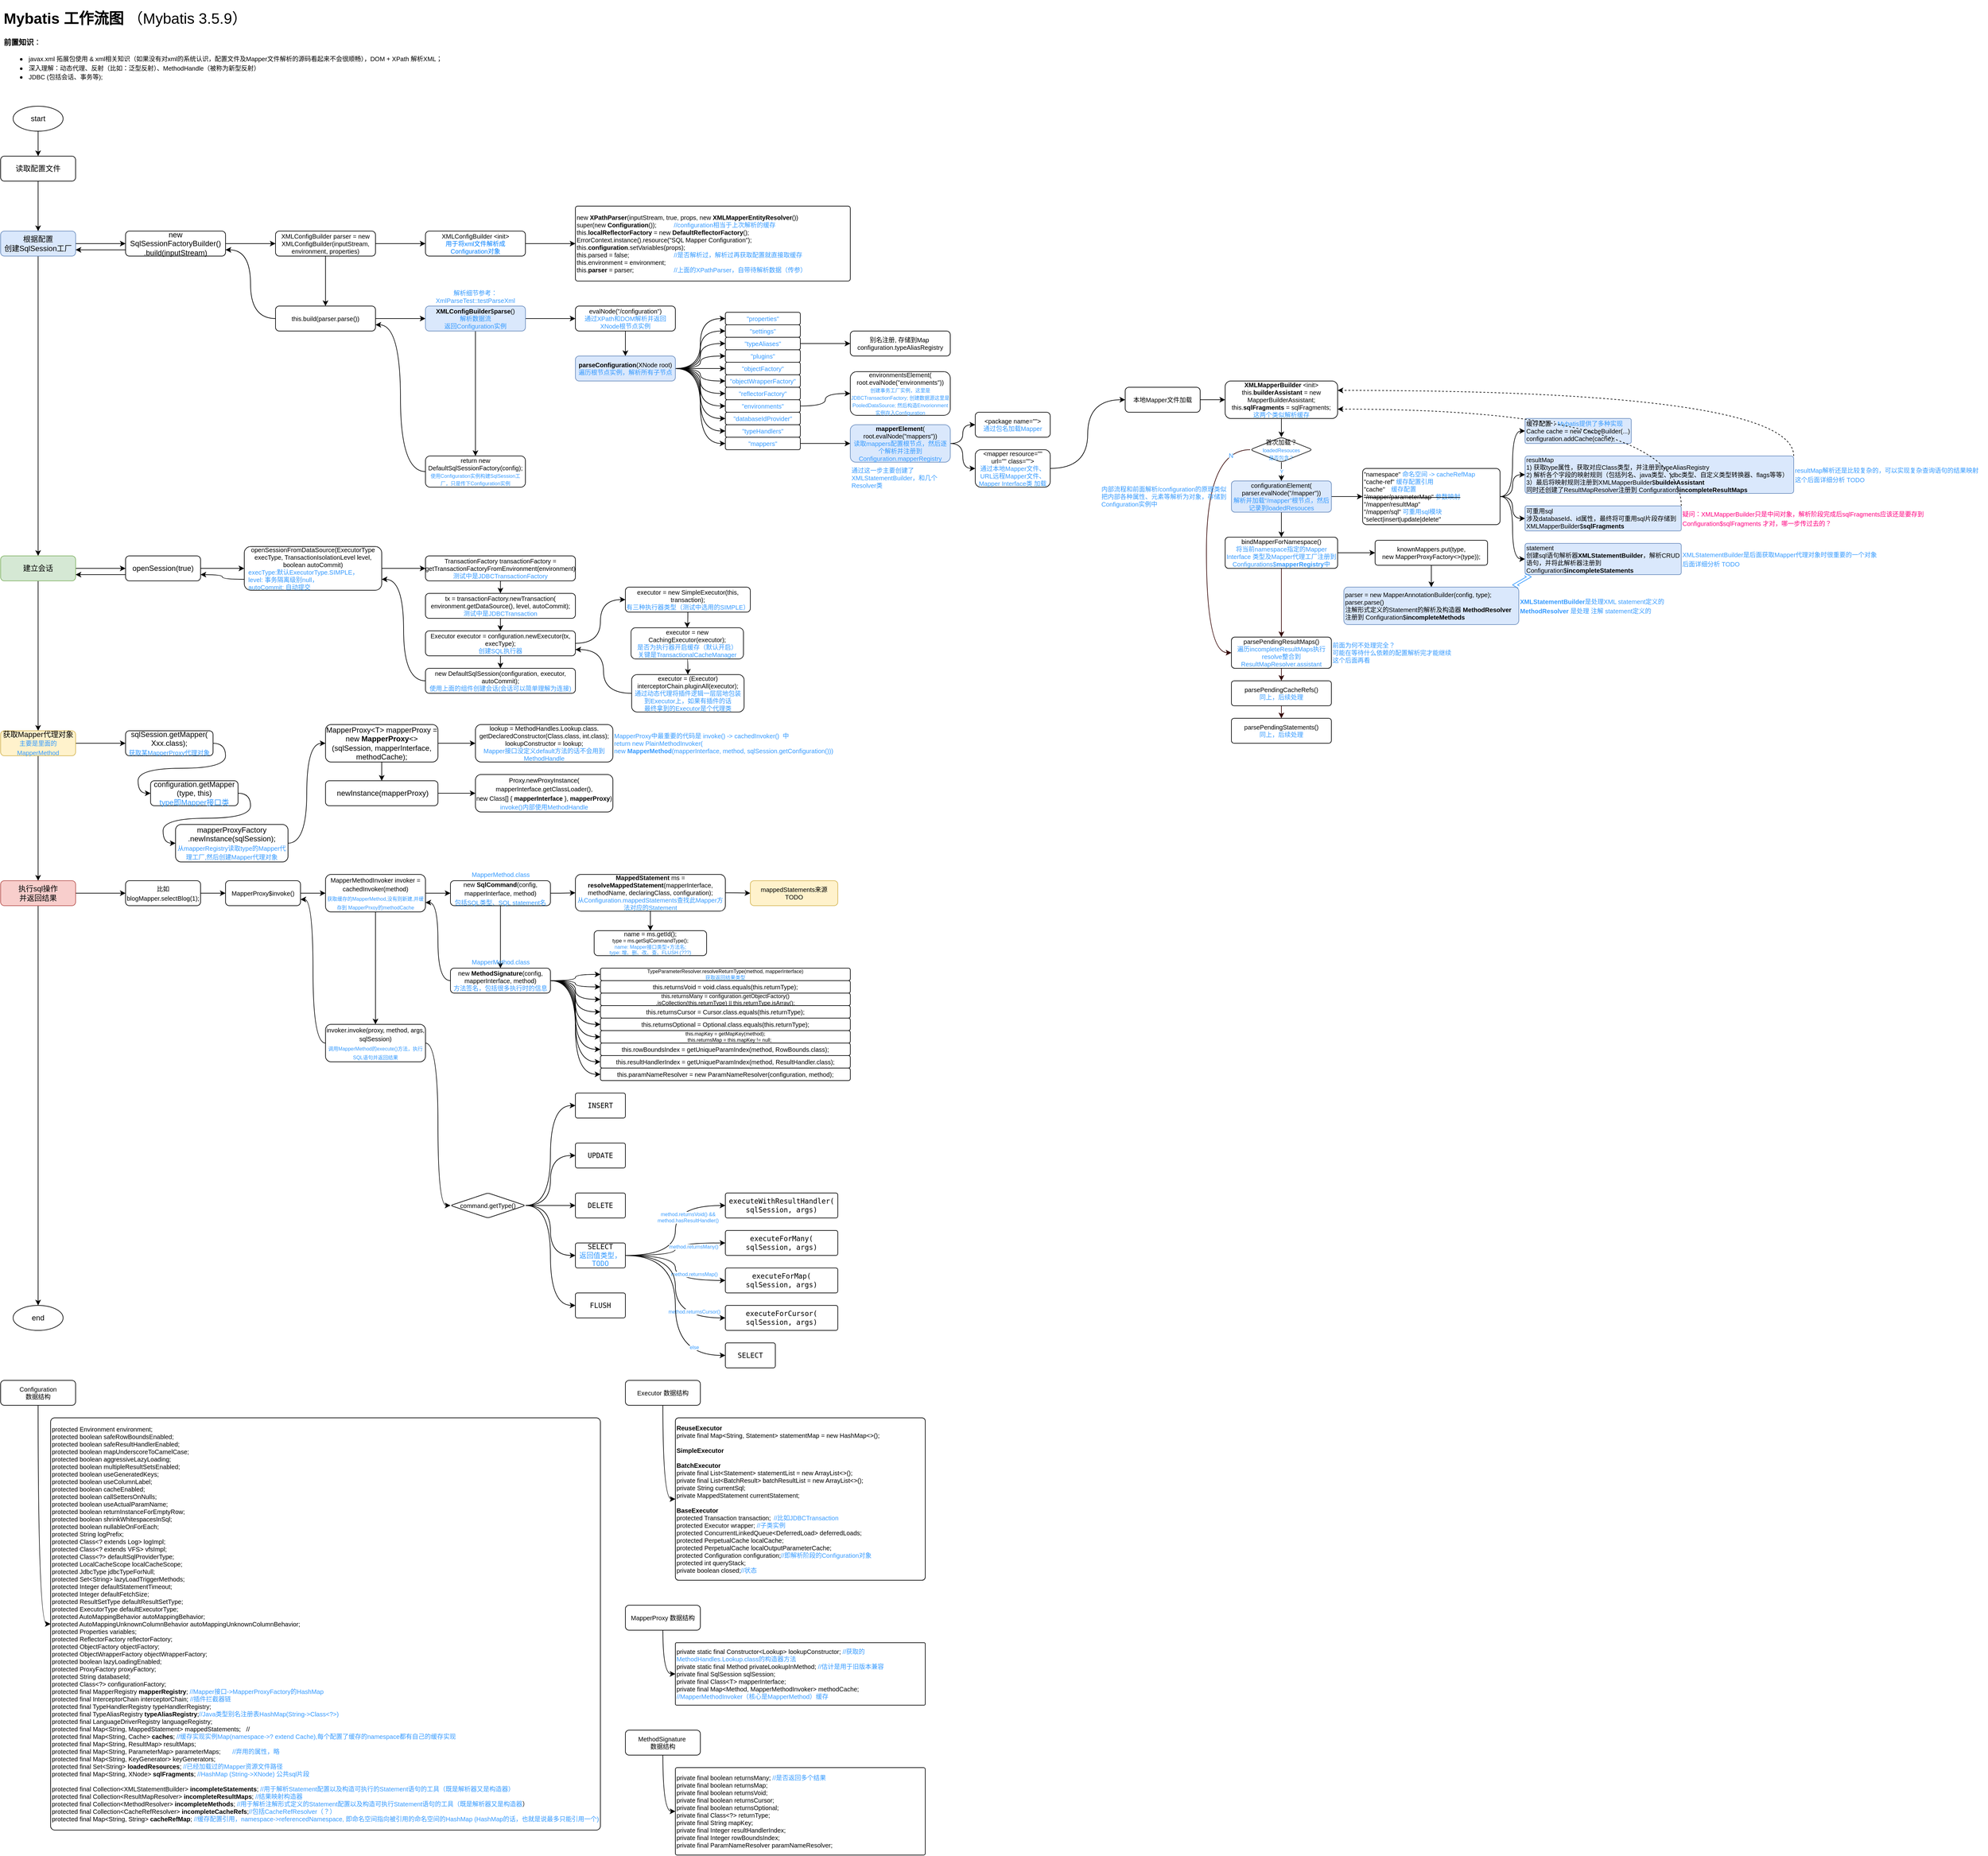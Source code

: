 <mxfile version="16.1.2" type="device"><diagram id="C5RBs43oDa-KdzZeNtuy" name="Page-1"><mxGraphModel dx="1098" dy="689" grid="1" gridSize="10" guides="1" tooltips="1" connect="1" arrows="1" fold="1" page="1" pageScale="1" pageWidth="827" pageHeight="1169" math="0" shadow="0"><root><mxCell id="WIyWlLk6GJQsqaUBKTNV-0"/><mxCell id="WIyWlLk6GJQsqaUBKTNV-1" parent="WIyWlLk6GJQsqaUBKTNV-0"/><mxCell id="4h_itlIO3gS3AQeO8IFH-0" value="&lt;h1&gt;Mybatis 工作流图 &lt;span style=&quot;font-weight: normal&quot;&gt;（Mybatis 3.5.9）&lt;/span&gt;&lt;/h1&gt;&lt;p&gt;&lt;b&gt;前置知识&lt;/b&gt;：&lt;/p&gt;&lt;p&gt;&lt;/p&gt;&lt;ul&gt;&lt;li&gt;&lt;span style=&quot;font-size: 10px&quot;&gt;javax.xml 拓展包使用 &amp;amp; xml相关知识（如果没有对xml的系统认识，配置文件及Mapper文件解析的源码看起来不会很顺畅），DOM + XPath 解析XML；&lt;/span&gt;&lt;/li&gt;&lt;li&gt;&lt;span style=&quot;font-size: 10px&quot;&gt;深入理解：动态代理、反射（比如：泛型反射）、MethodHandle（被称为新型反射）&lt;/span&gt;&lt;/li&gt;&lt;li&gt;&lt;span style=&quot;font-size: 10px&quot;&gt;JDBC (包括会话、事务等);&lt;/span&gt;&lt;/li&gt;&lt;/ul&gt;&lt;p&gt;&lt;/p&gt;" style="text;html=1;strokeColor=none;fillColor=none;spacing=5;spacingTop=-20;whiteSpace=wrap;overflow=hidden;rounded=0;" parent="WIyWlLk6GJQsqaUBKTNV-1" vertex="1"><mxGeometry x="40" y="40" width="720" height="120" as="geometry"/></mxCell><mxCell id="4h_itlIO3gS3AQeO8IFH-9" value="" style="edgeStyle=orthogonalEdgeStyle;rounded=0;orthogonalLoop=1;jettySize=auto;html=1;" parent="WIyWlLk6GJQsqaUBKTNV-1" source="4h_itlIO3gS3AQeO8IFH-2" target="4h_itlIO3gS3AQeO8IFH-8" edge="1"><mxGeometry relative="1" as="geometry"/></mxCell><mxCell id="4h_itlIO3gS3AQeO8IFH-2" value="start" style="ellipse;whiteSpace=wrap;html=1;" parent="WIyWlLk6GJQsqaUBKTNV-1" vertex="1"><mxGeometry x="60" y="200" width="80" height="40" as="geometry"/></mxCell><mxCell id="4h_itlIO3gS3AQeO8IFH-3" value="end" style="ellipse;whiteSpace=wrap;html=1;" parent="WIyWlLk6GJQsqaUBKTNV-1" vertex="1"><mxGeometry x="60" y="2120" width="80" height="40" as="geometry"/></mxCell><mxCell id="4h_itlIO3gS3AQeO8IFH-11" value="" style="edgeStyle=orthogonalEdgeStyle;rounded=0;orthogonalLoop=1;jettySize=auto;html=1;" parent="WIyWlLk6GJQsqaUBKTNV-1" source="4h_itlIO3gS3AQeO8IFH-8" target="4h_itlIO3gS3AQeO8IFH-10" edge="1"><mxGeometry relative="1" as="geometry"/></mxCell><mxCell id="4h_itlIO3gS3AQeO8IFH-8" value="读取配置文件" style="rounded=1;whiteSpace=wrap;html=1;" parent="WIyWlLk6GJQsqaUBKTNV-1" vertex="1"><mxGeometry x="40" y="280" width="120" height="40" as="geometry"/></mxCell><mxCell id="4h_itlIO3gS3AQeO8IFH-13" value="" style="edgeStyle=orthogonalEdgeStyle;rounded=0;orthogonalLoop=1;jettySize=auto;html=1;" parent="WIyWlLk6GJQsqaUBKTNV-1" source="4h_itlIO3gS3AQeO8IFH-10" target="4h_itlIO3gS3AQeO8IFH-12" edge="1"><mxGeometry relative="1" as="geometry"/></mxCell><mxCell id="8foiymuQkOx7uc3-mmT_-1" value="" style="edgeStyle=orthogonalEdgeStyle;rounded=0;orthogonalLoop=1;jettySize=auto;html=1;" parent="WIyWlLk6GJQsqaUBKTNV-1" source="4h_itlIO3gS3AQeO8IFH-10" target="8foiymuQkOx7uc3-mmT_-0" edge="1"><mxGeometry relative="1" as="geometry"/></mxCell><mxCell id="4h_itlIO3gS3AQeO8IFH-10" value="根据配置&lt;br&gt;创建SqlSession工厂" style="rounded=1;whiteSpace=wrap;html=1;fillColor=#dae8fc;strokeColor=#6c8ebf;" parent="WIyWlLk6GJQsqaUBKTNV-1" vertex="1"><mxGeometry x="40" y="400" width="120" height="40" as="geometry"/></mxCell><mxCell id="4h_itlIO3gS3AQeO8IFH-15" value="" style="edgeStyle=orthogonalEdgeStyle;rounded=0;orthogonalLoop=1;jettySize=auto;html=1;" parent="WIyWlLk6GJQsqaUBKTNV-1" source="4h_itlIO3gS3AQeO8IFH-12" target="4h_itlIO3gS3AQeO8IFH-14" edge="1"><mxGeometry relative="1" as="geometry"/></mxCell><mxCell id="8foiymuQkOx7uc3-mmT_-54" value="" style="edgeStyle=orthogonalEdgeStyle;curved=1;rounded=0;orthogonalLoop=1;jettySize=auto;html=1;fontSize=8;fontColor=#3399FF;" parent="WIyWlLk6GJQsqaUBKTNV-1" source="4h_itlIO3gS3AQeO8IFH-12" target="8foiymuQkOx7uc3-mmT_-53" edge="1"><mxGeometry relative="1" as="geometry"/></mxCell><mxCell id="4h_itlIO3gS3AQeO8IFH-12" value="建立会话" style="rounded=1;whiteSpace=wrap;html=1;fillColor=#d5e8d4;strokeColor=#82b366;" parent="WIyWlLk6GJQsqaUBKTNV-1" vertex="1"><mxGeometry x="40" y="920" width="120" height="40" as="geometry"/></mxCell><mxCell id="4h_itlIO3gS3AQeO8IFH-17" value="" style="edgeStyle=orthogonalEdgeStyle;rounded=0;orthogonalLoop=1;jettySize=auto;html=1;" parent="WIyWlLk6GJQsqaUBKTNV-1" source="4h_itlIO3gS3AQeO8IFH-14" target="4h_itlIO3gS3AQeO8IFH-16" edge="1"><mxGeometry relative="1" as="geometry"/></mxCell><mxCell id="8foiymuQkOx7uc3-mmT_-67" value="" style="edgeStyle=orthogonalEdgeStyle;curved=1;rounded=0;orthogonalLoop=1;jettySize=auto;html=1;fontSize=10;fontColor=#3399FF;" parent="WIyWlLk6GJQsqaUBKTNV-1" source="4h_itlIO3gS3AQeO8IFH-14" target="8foiymuQkOx7uc3-mmT_-66" edge="1"><mxGeometry relative="1" as="geometry"/></mxCell><mxCell id="4h_itlIO3gS3AQeO8IFH-14" value="获取Mapper代理对象&lt;br&gt;&lt;font color=&quot;#3399ff&quot; style=&quot;font-size: 10px&quot;&gt;主要是里面的MapperMethod&lt;/font&gt;" style="rounded=1;whiteSpace=wrap;html=1;fillColor=#fff2cc;strokeColor=#d6b656;" parent="WIyWlLk6GJQsqaUBKTNV-1" vertex="1"><mxGeometry x="40" y="1200" width="120" height="40" as="geometry"/></mxCell><mxCell id="4h_itlIO3gS3AQeO8IFH-18" style="edgeStyle=orthogonalEdgeStyle;rounded=0;orthogonalLoop=1;jettySize=auto;html=1;exitX=0.5;exitY=1;exitDx=0;exitDy=0;entryX=0.5;entryY=0;entryDx=0;entryDy=0;" parent="WIyWlLk6GJQsqaUBKTNV-1" source="4h_itlIO3gS3AQeO8IFH-16" target="4h_itlIO3gS3AQeO8IFH-3" edge="1"><mxGeometry relative="1" as="geometry"/></mxCell><mxCell id="8foiymuQkOx7uc3-mmT_-69" value="" style="edgeStyle=orthogonalEdgeStyle;curved=1;rounded=0;orthogonalLoop=1;jettySize=auto;html=1;fontSize=10;fontColor=#3399FF;" parent="WIyWlLk6GJQsqaUBKTNV-1" source="4h_itlIO3gS3AQeO8IFH-16" target="8foiymuQkOx7uc3-mmT_-68" edge="1"><mxGeometry relative="1" as="geometry"/></mxCell><mxCell id="4h_itlIO3gS3AQeO8IFH-16" value="执行sql操作&lt;br&gt;并返回结果" style="rounded=1;whiteSpace=wrap;html=1;fillColor=#f8cecc;strokeColor=#b85450;" parent="WIyWlLk6GJQsqaUBKTNV-1" vertex="1"><mxGeometry x="40" y="1440" width="120" height="40" as="geometry"/></mxCell><mxCell id="8foiymuQkOx7uc3-mmT_-3" value="" style="edgeStyle=orthogonalEdgeStyle;rounded=0;orthogonalLoop=1;jettySize=auto;html=1;" parent="WIyWlLk6GJQsqaUBKTNV-1" source="8foiymuQkOx7uc3-mmT_-0" target="8foiymuQkOx7uc3-mmT_-2" edge="1"><mxGeometry relative="1" as="geometry"/></mxCell><mxCell id="8foiymuQkOx7uc3-mmT_-20" style="edgeStyle=orthogonalEdgeStyle;curved=1;rounded=0;orthogonalLoop=1;jettySize=auto;html=1;exitX=0;exitY=0.75;exitDx=0;exitDy=0;entryX=1;entryY=0.75;entryDx=0;entryDy=0;fontSize=8;fontColor=#3399FF;" parent="WIyWlLk6GJQsqaUBKTNV-1" source="8foiymuQkOx7uc3-mmT_-0" target="4h_itlIO3gS3AQeO8IFH-10" edge="1"><mxGeometry relative="1" as="geometry"/></mxCell><mxCell id="8foiymuQkOx7uc3-mmT_-0" value="new SqlSessionFactoryBuilder()&lt;br&gt;.build(inputStream)" style="rounded=1;whiteSpace=wrap;html=1;" parent="WIyWlLk6GJQsqaUBKTNV-1" vertex="1"><mxGeometry x="240" y="400" width="160" height="40" as="geometry"/></mxCell><mxCell id="8foiymuQkOx7uc3-mmT_-6" value="" style="edgeStyle=orthogonalEdgeStyle;rounded=0;orthogonalLoop=1;jettySize=auto;html=1;fontSize=10;" parent="WIyWlLk6GJQsqaUBKTNV-1" source="8foiymuQkOx7uc3-mmT_-2" target="8foiymuQkOx7uc3-mmT_-5" edge="1"><mxGeometry relative="1" as="geometry"/></mxCell><mxCell id="8foiymuQkOx7uc3-mmT_-8" value="" style="edgeStyle=orthogonalEdgeStyle;rounded=0;orthogonalLoop=1;jettySize=auto;html=1;fontSize=10;" parent="WIyWlLk6GJQsqaUBKTNV-1" source="8foiymuQkOx7uc3-mmT_-2" target="8foiymuQkOx7uc3-mmT_-7" edge="1"><mxGeometry relative="1" as="geometry"/></mxCell><mxCell id="8foiymuQkOx7uc3-mmT_-2" value="XMLConfigBuilder parser = new XMLConfigBuilder(inputStream, environment, properties)" style="rounded=1;whiteSpace=wrap;html=1;fontSize=10;" parent="WIyWlLk6GJQsqaUBKTNV-1" vertex="1"><mxGeometry x="480" y="400" width="160" height="40" as="geometry"/></mxCell><mxCell id="8foiymuQkOx7uc3-mmT_-13" style="edgeStyle=orthogonalEdgeStyle;rounded=0;orthogonalLoop=1;jettySize=auto;html=1;exitX=0.5;exitY=1;exitDx=0;exitDy=0;entryX=0;entryY=0.5;entryDx=0;entryDy=0;fontSize=10;fontColor=#007FFF;curved=1;" parent="WIyWlLk6GJQsqaUBKTNV-1" source="8foiymuQkOx7uc3-mmT_-4" target="8foiymuQkOx7uc3-mmT_-12" edge="1"><mxGeometry relative="1" as="geometry"/></mxCell><mxCell id="8foiymuQkOx7uc3-mmT_-4" value="Configuration&lt;br&gt;数据结构" style="rounded=1;whiteSpace=wrap;html=1;fontSize=10;" parent="WIyWlLk6GJQsqaUBKTNV-1" vertex="1"><mxGeometry x="40" y="2240" width="120" height="40" as="geometry"/></mxCell><mxCell id="8foiymuQkOx7uc3-mmT_-15" value="" style="edgeStyle=orthogonalEdgeStyle;curved=1;rounded=0;orthogonalLoop=1;jettySize=auto;html=1;fontSize=10;fontColor=#007FFF;" parent="WIyWlLk6GJQsqaUBKTNV-1" source="8foiymuQkOx7uc3-mmT_-5" target="8foiymuQkOx7uc3-mmT_-14" edge="1"><mxGeometry relative="1" as="geometry"/></mxCell><mxCell id="8foiymuQkOx7uc3-mmT_-19" style="edgeStyle=orthogonalEdgeStyle;curved=1;rounded=0;orthogonalLoop=1;jettySize=auto;html=1;exitX=0;exitY=0.5;exitDx=0;exitDy=0;entryX=1;entryY=0.75;entryDx=0;entryDy=0;fontSize=8;fontColor=#3399FF;" parent="WIyWlLk6GJQsqaUBKTNV-1" source="8foiymuQkOx7uc3-mmT_-5" target="8foiymuQkOx7uc3-mmT_-0" edge="1"><mxGeometry relative="1" as="geometry"/></mxCell><mxCell id="8foiymuQkOx7uc3-mmT_-5" value="this.build(parser.parse())" style="rounded=1;whiteSpace=wrap;html=1;fontSize=10;" parent="WIyWlLk6GJQsqaUBKTNV-1" vertex="1"><mxGeometry x="480" y="520" width="160" height="40" as="geometry"/></mxCell><mxCell id="8foiymuQkOx7uc3-mmT_-10" value="" style="edgeStyle=orthogonalEdgeStyle;rounded=0;orthogonalLoop=1;jettySize=auto;html=1;fontSize=10;fontColor=#007FFF;" parent="WIyWlLk6GJQsqaUBKTNV-1" source="8foiymuQkOx7uc3-mmT_-7" target="8foiymuQkOx7uc3-mmT_-9" edge="1"><mxGeometry relative="1" as="geometry"/></mxCell><mxCell id="8foiymuQkOx7uc3-mmT_-7" value="XMLConfigBuilder &amp;lt;init&amp;gt;&lt;br&gt;&lt;font color=&quot;#007fff&quot;&gt;用于将xml文件解析成&lt;br&gt;Configuration对象&lt;/font&gt;" style="rounded=1;whiteSpace=wrap;html=1;fontSize=10;" parent="WIyWlLk6GJQsqaUBKTNV-1" vertex="1"><mxGeometry x="720" y="400" width="160" height="40" as="geometry"/></mxCell><mxCell id="8foiymuQkOx7uc3-mmT_-9" value="&lt;div&gt;new &lt;b&gt;XPathParser&lt;/b&gt;(inputStream, true, props, new &lt;b&gt;XMLMapperEntityResolver&lt;/b&gt;())&lt;/div&gt;&lt;div&gt;super(new &lt;b&gt;Configuration&lt;/b&gt;());&lt;span style=&quot;white-space: pre&quot;&gt;&#9;&lt;/span&gt;&lt;span style=&quot;white-space: pre&quot;&gt;&#9;&lt;/span&gt;&lt;font color=&quot;#3399ff&quot;&gt;//configuration相当于上次解析的缓存&lt;/font&gt;&lt;/div&gt;&lt;div&gt;this.&lt;b&gt;localReflectorFactory&lt;/b&gt; = new &lt;b&gt;DefaultReflectorFactory&lt;/b&gt;();&lt;/div&gt;&lt;div&gt;ErrorContext.instance().resource(&quot;SQL Mapper Configuration&quot;);&lt;/div&gt;&lt;div&gt;this.&lt;b&gt;configuration&lt;/b&gt;.setVariables(props);&lt;span&gt;&#9;&lt;/span&gt;&lt;span&gt;&#9;&lt;/span&gt;&lt;/div&gt;&lt;div&gt;this.parsed = false;&lt;span&gt;&#9;&lt;span style=&quot;white-space: pre&quot;&gt;&#9;&lt;/span&gt;&lt;span style=&quot;white-space: pre&quot;&gt;&#9;&lt;/span&gt;&lt;span style=&quot;white-space: pre&quot;&gt;&#9;&lt;/span&gt;&lt;span style=&quot;white-space: pre&quot;&gt;&#9;&lt;/span&gt;&lt;/span&gt;&lt;font color=&quot;#3399ff&quot;&gt;//是否解析过，解析过再获取配置就直接取缓存&lt;/font&gt;&lt;/div&gt;&lt;div&gt;this.environment = environment;&lt;/div&gt;&lt;div&gt;this.&lt;b&gt;parser&lt;/b&gt; = parser;&lt;span style=&quot;white-space: pre&quot;&gt;&#9;&lt;/span&gt;&lt;span style=&quot;white-space: pre&quot;&gt;&#9;&lt;/span&gt;&lt;span style=&quot;white-space: pre&quot;&gt;&#9;&lt;/span&gt;&lt;font color=&quot;#3399ff&quot;&gt;//上面的XPathParser，自带待解析数据（传参）&lt;/font&gt;&lt;/div&gt;" style="rounded=1;whiteSpace=wrap;html=1;fontSize=10;align=left;arcSize=3;" parent="WIyWlLk6GJQsqaUBKTNV-1" vertex="1"><mxGeometry x="960" y="360" width="440" height="120" as="geometry"/></mxCell><mxCell id="8foiymuQkOx7uc3-mmT_-12" value="&lt;div&gt;protected Environment environment;&lt;/div&gt;&lt;div&gt;protected boolean safeRowBoundsEnabled;&lt;/div&gt;&lt;div&gt;protected boolean safeResultHandlerEnabled;&lt;/div&gt;&lt;div&gt;protected boolean mapUnderscoreToCamelCase;&lt;/div&gt;&lt;div&gt;protected boolean aggressiveLazyLoading;&lt;/div&gt;&lt;div&gt;protected boolean multipleResultSetsEnabled;&lt;/div&gt;&lt;div&gt;protected boolean useGeneratedKeys;&lt;/div&gt;&lt;div&gt;protected boolean useColumnLabel;&lt;/div&gt;&lt;div&gt;protected boolean cacheEnabled;&lt;/div&gt;&lt;div&gt;protected boolean callSettersOnNulls;&lt;/div&gt;&lt;div&gt;protected boolean useActualParamName;&lt;/div&gt;&lt;div&gt;protected boolean returnInstanceForEmptyRow;&lt;/div&gt;&lt;div&gt;protected boolean shrinkWhitespacesInSql;&lt;/div&gt;&lt;div&gt;protected boolean nullableOnForEach;&lt;/div&gt;&lt;div&gt;protected String logPrefix;&lt;/div&gt;&lt;div&gt;protected Class&amp;lt;? extends Log&amp;gt; logImpl;&lt;/div&gt;&lt;div&gt;protected Class&amp;lt;? extends VFS&amp;gt; vfsImpl;&lt;/div&gt;&lt;div&gt;protected Class&amp;lt;?&amp;gt; defaultSqlProviderType;&lt;/div&gt;&lt;div&gt;protected LocalCacheScope localCacheScope;&lt;/div&gt;&lt;div&gt;protected JdbcType jdbcTypeForNull;&lt;/div&gt;&lt;div&gt;protected Set&amp;lt;String&amp;gt; lazyLoadTriggerMethods;&lt;/div&gt;&lt;div&gt;protected Integer defaultStatementTimeout;&lt;/div&gt;&lt;div&gt;protected Integer defaultFetchSize;&lt;/div&gt;&lt;div&gt;protected ResultSetType defaultResultSetType;&lt;/div&gt;&lt;div&gt;protected ExecutorType defaultExecutorType;&lt;/div&gt;&lt;div&gt;protected AutoMappingBehavior autoMappingBehavior;&lt;/div&gt;&lt;div&gt;protected AutoMappingUnknownColumnBehavior autoMappingUnknownColumnBehavior;&lt;/div&gt;&lt;div&gt;protected Properties variables;&lt;/div&gt;&lt;div&gt;protected ReflectorFactory reflectorFactory;&lt;/div&gt;&lt;div&gt;protected ObjectFactory objectFactory;&lt;/div&gt;&lt;div&gt;protected ObjectWrapperFactory objectWrapperFactory;&lt;/div&gt;&lt;div&gt;protected boolean lazyLoadingEnabled;&lt;/div&gt;&lt;div&gt;protected ProxyFactory proxyFactory;&lt;/div&gt;&lt;div&gt;protected String databaseId;&lt;/div&gt;&lt;div&gt;protected Class&amp;lt;?&amp;gt; configurationFactory;&lt;/div&gt;&lt;div&gt;protected final MapperRegistry &lt;b&gt;mapperRegistry&lt;/b&gt;;&lt;font color=&quot;#3399ff&quot;&gt;&lt;span&gt;&#9;&lt;span&gt;&#9;&lt;/span&gt;&lt;/span&gt;//Mapper接口-&amp;gt;MapperProxyFactory的HashMap&lt;/font&gt;&lt;/div&gt;&lt;div&gt;protected final InterceptorChain interceptorChain; &lt;font color=&quot;#3399ff&quot;&gt;//插件拦截器链&lt;/font&gt;&lt;/div&gt;&lt;div&gt;protected final TypeHandlerRegistry typeHandlerRegistry;&lt;/div&gt;&lt;div&gt;protected final TypeAliasRegistry &lt;b&gt;typeAliasRegistry&lt;/b&gt;;&lt;font color=&quot;#3399ff&quot;&gt;//Java类型别名注册表HashMap(String-&amp;gt;Class&amp;lt;?&amp;gt;)&lt;/font&gt;&lt;/div&gt;&lt;div&gt;protected final LanguageDriverRegistry languageRegistry;&lt;/div&gt;&lt;div&gt;protected final Map&amp;lt;String, MappedStatement&amp;gt; mappedStatements;&lt;span style=&quot;white-space: pre&quot;&gt;&#9;&lt;/span&gt;//&lt;/div&gt;&lt;div&gt;protected final Map&amp;lt;String, Cache&amp;gt; &lt;b&gt;caches&lt;/b&gt;;&lt;span&gt;&#9;&lt;/span&gt;&lt;font color=&quot;#3399ff&quot;&gt;//缓存实现实例Map(namespace-&amp;gt;? extend Cache),每个配置了缓存的namespace都有自己的缓存实现&lt;/font&gt;&lt;/div&gt;&lt;div&gt;protected final Map&amp;lt;String, ResultMap&amp;gt; resultMaps;&lt;/div&gt;&lt;div&gt;protected final Map&amp;lt;String, ParameterMap&amp;gt; parameterMaps;&lt;span style=&quot;white-space: pre&quot;&gt;&#9;&lt;/span&gt;&lt;font color=&quot;#3399ff&quot;&gt;//弃用的属性，略&lt;/font&gt;&lt;/div&gt;&lt;div&gt;protected final Map&amp;lt;String, KeyGenerator&amp;gt; keyGenerators;&lt;/div&gt;&lt;div&gt;protected final Set&amp;lt;String&amp;gt; &lt;b&gt;loadedResources&lt;/b&gt;;&lt;span&gt;&#9;&lt;/span&gt;&lt;span&gt;&#9;&lt;/span&gt;&lt;font color=&quot;#3399ff&quot;&gt;//已经加载过的Mapper资源文件路径&lt;/font&gt;&lt;/div&gt;&lt;div&gt;protected final Map&amp;lt;String, XNode&amp;gt; &lt;b&gt;sqlFragments&lt;/b&gt;;&lt;span&gt;&#9;&lt;/span&gt;&lt;font color=&quot;#3399ff&quot;&gt;//HashMap (String-&amp;gt;XNode) 公共sql片段&lt;/font&gt;&lt;/div&gt;&lt;span style=&quot;color: rgb(51 , 153 , 255)&quot;&gt;&lt;br&gt;&lt;/span&gt;&lt;div&gt;protected final Collection&amp;lt;XMLStatementBuilder&amp;gt; &lt;b&gt;incompleteStatements&lt;/b&gt;; &lt;font color=&quot;#3399ff&quot;&gt;//用于解析Statement配置以及构造可执行的Statement语句的工具（既是解析器又是构造器）&lt;/font&gt;&lt;/div&gt;&lt;div&gt;protected final Collection&amp;lt;ResultMapResolver&amp;gt; &lt;b&gt;incompleteResultMaps&lt;/b&gt;;&lt;span&gt;&#9;&lt;/span&gt;&lt;font color=&quot;#3399ff&quot;&gt;//结果映射构造器&lt;/font&gt;&lt;/div&gt;&lt;div&gt;protected final Collection&amp;lt;MethodResolver&amp;gt; &lt;b&gt;incompleteMethods&lt;/b&gt;; &lt;font color=&quot;#3399ff&quot;&gt;//用于解析注解形式定义的Statement配置以及构造可执行Statement语句的工具（既是解析器又是构造器&lt;/font&gt;）&lt;/div&gt;&lt;div&gt;protected final Collection&amp;lt;CacheRefResolver&amp;gt;&amp;nbsp;&lt;b&gt;incompleteCacheRefs&lt;/b&gt;;&lt;font color=&quot;#3399ff&quot;&gt;//包括CacheRefResolver（？）&lt;/font&gt;&lt;br&gt;&lt;/div&gt;&lt;div&gt;protected final Map&amp;lt;String, String&amp;gt; &lt;b&gt;cacheRefMap&lt;/b&gt;;&lt;span&gt;&#9;&lt;/span&gt;&lt;font color=&quot;#3399ff&quot;&gt;//缓存配置引用，namespace-&amp;gt;referencedNamespace, 即命名空间指向被引用的命名空间的HashMap (HashMap的话，也就是说最多只能引用一个)&lt;/font&gt;&lt;/div&gt;" style="rounded=1;whiteSpace=wrap;html=1;fontSize=10;arcSize=1;align=left;" parent="WIyWlLk6GJQsqaUBKTNV-1" vertex="1"><mxGeometry x="120" y="2300" width="880" height="660" as="geometry"/></mxCell><mxCell id="8foiymuQkOx7uc3-mmT_-17" value="" style="edgeStyle=orthogonalEdgeStyle;curved=1;rounded=0;orthogonalLoop=1;jettySize=auto;html=1;fontSize=10;fontColor=#007FFF;" parent="WIyWlLk6GJQsqaUBKTNV-1" source="8foiymuQkOx7uc3-mmT_-14" target="8foiymuQkOx7uc3-mmT_-16" edge="1"><mxGeometry relative="1" as="geometry"/></mxCell><mxCell id="8foiymuQkOx7uc3-mmT_-24" style="edgeStyle=orthogonalEdgeStyle;curved=1;rounded=0;orthogonalLoop=1;jettySize=auto;html=1;exitX=1;exitY=0.5;exitDx=0;exitDy=0;fontSize=8;fontColor=#3399FF;" parent="WIyWlLk6GJQsqaUBKTNV-1" source="8foiymuQkOx7uc3-mmT_-14" target="8foiymuQkOx7uc3-mmT_-23" edge="1"><mxGeometry relative="1" as="geometry"/></mxCell><mxCell id="8foiymuQkOx7uc3-mmT_-14" value="&lt;b&gt;XMLConfigBuilder&lt;/b&gt;$&lt;b&gt;parse&lt;/b&gt;()&lt;br&gt;&lt;font color=&quot;#3399ff&quot;&gt;解析数据流&lt;br&gt;返回Configuration实例&lt;/font&gt;" style="rounded=1;whiteSpace=wrap;html=1;fontSize=10;fillColor=#dae8fc;strokeColor=#6c8ebf;" parent="WIyWlLk6GJQsqaUBKTNV-1" vertex="1"><mxGeometry x="720" y="520" width="160" height="40" as="geometry"/></mxCell><mxCell id="8foiymuQkOx7uc3-mmT_-18" style="edgeStyle=orthogonalEdgeStyle;curved=1;rounded=0;orthogonalLoop=1;jettySize=auto;html=1;exitX=0;exitY=0.5;exitDx=0;exitDy=0;entryX=1;entryY=0.75;entryDx=0;entryDy=0;fontSize=8;fontColor=#3399FF;" parent="WIyWlLk6GJQsqaUBKTNV-1" source="8foiymuQkOx7uc3-mmT_-16" target="8foiymuQkOx7uc3-mmT_-5" edge="1"><mxGeometry relative="1" as="geometry"/></mxCell><mxCell id="8foiymuQkOx7uc3-mmT_-16" value="return new DefaultSqlSessionFactory(config);&lt;br&gt;&lt;font color=&quot;#3399ff&quot; style=&quot;font-size: 8px&quot;&gt;使用Configuration实例构建SqlSession工厂，只是传下Configuration实例&lt;/font&gt;" style="rounded=1;whiteSpace=wrap;html=1;fontSize=10;" parent="WIyWlLk6GJQsqaUBKTNV-1" vertex="1"><mxGeometry x="720" y="760" width="160" height="50" as="geometry"/></mxCell><mxCell id="8foiymuQkOx7uc3-mmT_-26" value="" style="edgeStyle=orthogonalEdgeStyle;curved=1;rounded=0;orthogonalLoop=1;jettySize=auto;html=1;fontSize=8;fontColor=#3399FF;" parent="WIyWlLk6GJQsqaUBKTNV-1" source="8foiymuQkOx7uc3-mmT_-23" target="8foiymuQkOx7uc3-mmT_-25" edge="1"><mxGeometry relative="1" as="geometry"/></mxCell><mxCell id="8foiymuQkOx7uc3-mmT_-23" value="evalNode(&quot;/configuration&quot;)&lt;br&gt;&lt;font color=&quot;#3399ff&quot;&gt;通过XPath和DOM解析并返回XNode根节点实例&lt;/font&gt;" style="rounded=1;whiteSpace=wrap;html=1;fontSize=10;" parent="WIyWlLk6GJQsqaUBKTNV-1" vertex="1"><mxGeometry x="960" y="520" width="160" height="40" as="geometry"/></mxCell><mxCell id="8foiymuQkOx7uc3-mmT_-29" style="edgeStyle=orthogonalEdgeStyle;curved=1;rounded=0;orthogonalLoop=1;jettySize=auto;html=1;exitX=1;exitY=0.5;exitDx=0;exitDy=0;entryX=0;entryY=0.5;entryDx=0;entryDy=0;fontSize=8;fontColor=#3399FF;" parent="WIyWlLk6GJQsqaUBKTNV-1" source="8foiymuQkOx7uc3-mmT_-25" target="8foiymuQkOx7uc3-mmT_-27" edge="1"><mxGeometry relative="1" as="geometry"/></mxCell><mxCell id="8foiymuQkOx7uc3-mmT_-43" style="edgeStyle=orthogonalEdgeStyle;curved=1;rounded=0;orthogonalLoop=1;jettySize=auto;html=1;exitX=1;exitY=0.5;exitDx=0;exitDy=0;entryX=0;entryY=0.5;entryDx=0;entryDy=0;fontSize=8;fontColor=#3399FF;" parent="WIyWlLk6GJQsqaUBKTNV-1" source="8foiymuQkOx7uc3-mmT_-25" target="8foiymuQkOx7uc3-mmT_-31" edge="1"><mxGeometry relative="1" as="geometry"/></mxCell><mxCell id="8foiymuQkOx7uc3-mmT_-44" style="edgeStyle=orthogonalEdgeStyle;curved=1;rounded=0;orthogonalLoop=1;jettySize=auto;html=1;exitX=1;exitY=0.5;exitDx=0;exitDy=0;entryX=0;entryY=0.5;entryDx=0;entryDy=0;fontSize=8;fontColor=#3399FF;" parent="WIyWlLk6GJQsqaUBKTNV-1" source="8foiymuQkOx7uc3-mmT_-25" target="8foiymuQkOx7uc3-mmT_-32" edge="1"><mxGeometry relative="1" as="geometry"/></mxCell><mxCell id="8foiymuQkOx7uc3-mmT_-45" style="edgeStyle=orthogonalEdgeStyle;curved=1;rounded=0;orthogonalLoop=1;jettySize=auto;html=1;exitX=1;exitY=0.5;exitDx=0;exitDy=0;fontSize=8;fontColor=#3399FF;" parent="WIyWlLk6GJQsqaUBKTNV-1" source="8foiymuQkOx7uc3-mmT_-25" target="8foiymuQkOx7uc3-mmT_-33" edge="1"><mxGeometry relative="1" as="geometry"/></mxCell><mxCell id="8foiymuQkOx7uc3-mmT_-46" style="edgeStyle=orthogonalEdgeStyle;curved=1;rounded=0;orthogonalLoop=1;jettySize=auto;html=1;exitX=1;exitY=0.5;exitDx=0;exitDy=0;fontSize=8;fontColor=#3399FF;" parent="WIyWlLk6GJQsqaUBKTNV-1" source="8foiymuQkOx7uc3-mmT_-25" target="8foiymuQkOx7uc3-mmT_-36" edge="1"><mxGeometry relative="1" as="geometry"/></mxCell><mxCell id="8foiymuQkOx7uc3-mmT_-47" style="edgeStyle=orthogonalEdgeStyle;curved=1;rounded=0;orthogonalLoop=1;jettySize=auto;html=1;exitX=1;exitY=0.5;exitDx=0;exitDy=0;entryX=0;entryY=0.5;entryDx=0;entryDy=0;fontSize=8;fontColor=#3399FF;" parent="WIyWlLk6GJQsqaUBKTNV-1" source="8foiymuQkOx7uc3-mmT_-25" target="8foiymuQkOx7uc3-mmT_-37" edge="1"><mxGeometry relative="1" as="geometry"/></mxCell><mxCell id="8foiymuQkOx7uc3-mmT_-48" style="edgeStyle=orthogonalEdgeStyle;curved=1;rounded=0;orthogonalLoop=1;jettySize=auto;html=1;exitX=1;exitY=0.5;exitDx=0;exitDy=0;entryX=0;entryY=0.5;entryDx=0;entryDy=0;fontSize=8;fontColor=#3399FF;" parent="WIyWlLk6GJQsqaUBKTNV-1" source="8foiymuQkOx7uc3-mmT_-25" target="8foiymuQkOx7uc3-mmT_-38" edge="1"><mxGeometry relative="1" as="geometry"/></mxCell><mxCell id="8foiymuQkOx7uc3-mmT_-49" style="edgeStyle=orthogonalEdgeStyle;curved=1;rounded=0;orthogonalLoop=1;jettySize=auto;html=1;exitX=1;exitY=0.5;exitDx=0;exitDy=0;entryX=0;entryY=0.5;entryDx=0;entryDy=0;fontSize=8;fontColor=#3399FF;" parent="WIyWlLk6GJQsqaUBKTNV-1" source="8foiymuQkOx7uc3-mmT_-25" target="8foiymuQkOx7uc3-mmT_-39" edge="1"><mxGeometry relative="1" as="geometry"/></mxCell><mxCell id="8foiymuQkOx7uc3-mmT_-50" style="edgeStyle=orthogonalEdgeStyle;curved=1;rounded=0;orthogonalLoop=1;jettySize=auto;html=1;exitX=1;exitY=0.5;exitDx=0;exitDy=0;entryX=0;entryY=0.5;entryDx=0;entryDy=0;fontSize=8;fontColor=#3399FF;" parent="WIyWlLk6GJQsqaUBKTNV-1" source="8foiymuQkOx7uc3-mmT_-25" target="8foiymuQkOx7uc3-mmT_-40" edge="1"><mxGeometry relative="1" as="geometry"/></mxCell><mxCell id="8foiymuQkOx7uc3-mmT_-51" style="edgeStyle=orthogonalEdgeStyle;curved=1;rounded=0;orthogonalLoop=1;jettySize=auto;html=1;exitX=1;exitY=0.5;exitDx=0;exitDy=0;entryX=0;entryY=0.5;entryDx=0;entryDy=0;fontSize=8;fontColor=#3399FF;" parent="WIyWlLk6GJQsqaUBKTNV-1" source="8foiymuQkOx7uc3-mmT_-25" target="8foiymuQkOx7uc3-mmT_-41" edge="1"><mxGeometry relative="1" as="geometry"/></mxCell><mxCell id="8foiymuQkOx7uc3-mmT_-52" style="edgeStyle=orthogonalEdgeStyle;curved=1;rounded=0;orthogonalLoop=1;jettySize=auto;html=1;exitX=1;exitY=0.5;exitDx=0;exitDy=0;entryX=0;entryY=0.5;entryDx=0;entryDy=0;fontSize=8;fontColor=#3399FF;" parent="WIyWlLk6GJQsqaUBKTNV-1" source="8foiymuQkOx7uc3-mmT_-25" target="8foiymuQkOx7uc3-mmT_-42" edge="1"><mxGeometry relative="1" as="geometry"/></mxCell><mxCell id="8foiymuQkOx7uc3-mmT_-25" value="&lt;b&gt;parseConfiguration&lt;/b&gt;(XNode root)&lt;br&gt;&lt;font color=&quot;#3399ff&quot;&gt;遍历根节点实例，解析所有子节点&lt;/font&gt;" style="rounded=1;whiteSpace=wrap;html=1;fontSize=10;fillColor=#dae8fc;strokeColor=#6c8ebf;" parent="WIyWlLk6GJQsqaUBKTNV-1" vertex="1"><mxGeometry x="960" y="600" width="160" height="40" as="geometry"/></mxCell><mxCell id="8foiymuQkOx7uc3-mmT_-27" value="&lt;font color=&quot;#3399ff&quot;&gt;&quot;properties&quot;&lt;/font&gt;" style="rounded=1;whiteSpace=wrap;html=1;fontSize=10;" parent="WIyWlLk6GJQsqaUBKTNV-1" vertex="1"><mxGeometry x="1200" y="530" width="120" height="20" as="geometry"/></mxCell><mxCell id="8foiymuQkOx7uc3-mmT_-31" value="&lt;font color=&quot;#3399ff&quot;&gt;&quot;settings&quot;&lt;/font&gt;" style="rounded=1;whiteSpace=wrap;html=1;fontSize=10;" parent="WIyWlLk6GJQsqaUBKTNV-1" vertex="1"><mxGeometry x="1200" y="550" width="120" height="20" as="geometry"/></mxCell><mxCell id="nTEty8VkxfBIhpbtXYr3-6" value="" style="edgeStyle=orthogonalEdgeStyle;curved=1;rounded=0;orthogonalLoop=1;jettySize=auto;html=1;fontSize=10;fontColor=#3399FF;" parent="WIyWlLk6GJQsqaUBKTNV-1" source="8foiymuQkOx7uc3-mmT_-32" target="nTEty8VkxfBIhpbtXYr3-5" edge="1"><mxGeometry relative="1" as="geometry"/></mxCell><mxCell id="8foiymuQkOx7uc3-mmT_-32" value="&lt;font color=&quot;#3399ff&quot;&gt;&quot;typeAliases&quot;&lt;/font&gt;" style="rounded=1;whiteSpace=wrap;html=1;fontSize=10;" parent="WIyWlLk6GJQsqaUBKTNV-1" vertex="1"><mxGeometry x="1200" y="570" width="120" height="20" as="geometry"/></mxCell><mxCell id="8foiymuQkOx7uc3-mmT_-33" value="&lt;font color=&quot;#3399ff&quot;&gt;&quot;plugins&quot;&lt;/font&gt;" style="rounded=1;whiteSpace=wrap;html=1;fontSize=10;" parent="WIyWlLk6GJQsqaUBKTNV-1" vertex="1"><mxGeometry x="1200" y="590" width="120" height="20" as="geometry"/></mxCell><mxCell id="8foiymuQkOx7uc3-mmT_-36" value="&lt;font color=&quot;#3399ff&quot;&gt;&quot;objectFactory&quot;&lt;/font&gt;" style="rounded=1;whiteSpace=wrap;html=1;fontSize=10;" parent="WIyWlLk6GJQsqaUBKTNV-1" vertex="1"><mxGeometry x="1200" y="610" width="120" height="20" as="geometry"/></mxCell><mxCell id="8foiymuQkOx7uc3-mmT_-37" value="&lt;font color=&quot;#3399ff&quot;&gt;&quot;objectWrapperFactory&quot;&lt;/font&gt;" style="rounded=1;whiteSpace=wrap;html=1;fontSize=10;" parent="WIyWlLk6GJQsqaUBKTNV-1" vertex="1"><mxGeometry x="1200" y="630" width="120" height="20" as="geometry"/></mxCell><mxCell id="8foiymuQkOx7uc3-mmT_-38" value="&lt;font color=&quot;#3399ff&quot;&gt;&quot;reflectorFactory&quot;&lt;/font&gt;" style="rounded=1;whiteSpace=wrap;html=1;fontSize=10;" parent="WIyWlLk6GJQsqaUBKTNV-1" vertex="1"><mxGeometry x="1200" y="650" width="120" height="20" as="geometry"/></mxCell><mxCell id="sPj-nGploxGMAyuYcm76-2" style="edgeStyle=orthogonalEdgeStyle;rounded=0;orthogonalLoop=1;jettySize=auto;html=1;exitX=1;exitY=0.5;exitDx=0;exitDy=0;entryX=0;entryY=0.5;entryDx=0;entryDy=0;curved=1;" edge="1" parent="WIyWlLk6GJQsqaUBKTNV-1" source="8foiymuQkOx7uc3-mmT_-39" target="sPj-nGploxGMAyuYcm76-1"><mxGeometry relative="1" as="geometry"/></mxCell><mxCell id="8foiymuQkOx7uc3-mmT_-39" value="&lt;font color=&quot;#3399ff&quot;&gt;&quot;environments&quot;&lt;/font&gt;" style="rounded=1;whiteSpace=wrap;html=1;fontSize=10;" parent="WIyWlLk6GJQsqaUBKTNV-1" vertex="1"><mxGeometry x="1200" y="670" width="120" height="20" as="geometry"/></mxCell><mxCell id="8foiymuQkOx7uc3-mmT_-40" value="&lt;font color=&quot;#3399ff&quot;&gt;&quot;databaseIdProvider&quot;&lt;/font&gt;" style="rounded=1;whiteSpace=wrap;html=1;fontSize=10;" parent="WIyWlLk6GJQsqaUBKTNV-1" vertex="1"><mxGeometry x="1200" y="690" width="120" height="20" as="geometry"/></mxCell><mxCell id="8foiymuQkOx7uc3-mmT_-41" value="&lt;font color=&quot;#3399ff&quot;&gt;&quot;typeHandlers&quot;&lt;/font&gt;" style="rounded=1;whiteSpace=wrap;html=1;fontSize=10;" parent="WIyWlLk6GJQsqaUBKTNV-1" vertex="1"><mxGeometry x="1200" y="710" width="120" height="20" as="geometry"/></mxCell><mxCell id="8foiymuQkOx7uc3-mmT_-75" value="" style="edgeStyle=orthogonalEdgeStyle;curved=1;rounded=0;orthogonalLoop=1;jettySize=auto;html=1;fontSize=10;fontColor=#3399FF;" parent="WIyWlLk6GJQsqaUBKTNV-1" source="8foiymuQkOx7uc3-mmT_-42" target="8foiymuQkOx7uc3-mmT_-74" edge="1"><mxGeometry relative="1" as="geometry"/></mxCell><mxCell id="8foiymuQkOx7uc3-mmT_-42" value="&lt;font color=&quot;#3399ff&quot;&gt;&quot;mappers&quot;&lt;/font&gt;" style="rounded=1;whiteSpace=wrap;html=1;fontSize=10;" parent="WIyWlLk6GJQsqaUBKTNV-1" vertex="1"><mxGeometry x="1200" y="730" width="120" height="20" as="geometry"/></mxCell><mxCell id="8foiymuQkOx7uc3-mmT_-56" value="" style="edgeStyle=orthogonalEdgeStyle;curved=1;rounded=0;orthogonalLoop=1;jettySize=auto;html=1;fontSize=8;fontColor=#3399FF;" parent="WIyWlLk6GJQsqaUBKTNV-1" source="8foiymuQkOx7uc3-mmT_-53" target="8foiymuQkOx7uc3-mmT_-55" edge="1"><mxGeometry relative="1" as="geometry"/></mxCell><mxCell id="sPj-nGploxGMAyuYcm76-17" style="edgeStyle=orthogonalEdgeStyle;curved=1;rounded=0;orthogonalLoop=1;jettySize=auto;html=1;exitX=0;exitY=0.75;exitDx=0;exitDy=0;entryX=1;entryY=0.75;entryDx=0;entryDy=0;fontSize=10;fontColor=#3399FF;" edge="1" parent="WIyWlLk6GJQsqaUBKTNV-1" source="8foiymuQkOx7uc3-mmT_-53" target="4h_itlIO3gS3AQeO8IFH-12"><mxGeometry relative="1" as="geometry"/></mxCell><mxCell id="8foiymuQkOx7uc3-mmT_-53" value="openSession(true)" style="rounded=1;whiteSpace=wrap;html=1;" parent="WIyWlLk6GJQsqaUBKTNV-1" vertex="1"><mxGeometry x="240" y="920" width="120" height="40" as="geometry"/></mxCell><mxCell id="8foiymuQkOx7uc3-mmT_-58" value="" style="edgeStyle=orthogonalEdgeStyle;curved=1;rounded=0;orthogonalLoop=1;jettySize=auto;html=1;fontSize=10;fontColor=#3399FF;" parent="WIyWlLk6GJQsqaUBKTNV-1" source="8foiymuQkOx7uc3-mmT_-55" target="8foiymuQkOx7uc3-mmT_-57" edge="1"><mxGeometry relative="1" as="geometry"/></mxCell><mxCell id="sPj-nGploxGMAyuYcm76-16" style="edgeStyle=orthogonalEdgeStyle;curved=1;rounded=0;orthogonalLoop=1;jettySize=auto;html=1;exitX=0;exitY=0.75;exitDx=0;exitDy=0;entryX=1;entryY=0.75;entryDx=0;entryDy=0;fontSize=10;fontColor=#3399FF;" edge="1" parent="WIyWlLk6GJQsqaUBKTNV-1" source="8foiymuQkOx7uc3-mmT_-55" target="8foiymuQkOx7uc3-mmT_-53"><mxGeometry relative="1" as="geometry"/></mxCell><mxCell id="8foiymuQkOx7uc3-mmT_-55" value="openSessionFromDataSource(ExecutorType execType, TransactionIsolationLevel level, boolean autoCommit)&lt;br&gt;&lt;div style=&quot;text-align: left&quot;&gt;&lt;span style=&quot;color: rgb(51 , 153 , 255)&quot;&gt;&amp;nbsp; execType:默认ExecutorType.SIMPLE，&lt;/span&gt;&lt;/div&gt;&lt;font color=&quot;#3399ff&quot;&gt;&lt;div style=&quot;text-align: left&quot;&gt;&lt;span&gt;&amp;nbsp; level: 事务隔离级别null，&lt;/span&gt;&lt;/div&gt;&lt;div style=&quot;text-align: left&quot;&gt;&lt;span&gt;&amp;nbsp; autoCommit: 自动提交&lt;/span&gt;&lt;/div&gt;&lt;/font&gt;" style="rounded=1;whiteSpace=wrap;html=1;fontSize=10;" parent="WIyWlLk6GJQsqaUBKTNV-1" vertex="1"><mxGeometry x="430" y="905" width="220" height="70" as="geometry"/></mxCell><mxCell id="8foiymuQkOx7uc3-mmT_-60" value="" style="edgeStyle=orthogonalEdgeStyle;curved=1;rounded=0;orthogonalLoop=1;jettySize=auto;html=1;fontSize=10;fontColor=#3399FF;" parent="WIyWlLk6GJQsqaUBKTNV-1" source="8foiymuQkOx7uc3-mmT_-57" target="8foiymuQkOx7uc3-mmT_-59" edge="1"><mxGeometry relative="1" as="geometry"/></mxCell><mxCell id="8foiymuQkOx7uc3-mmT_-57" value="TransactionFactory transactionFactory = getTransactionFactoryFromEnvironment(environment)&lt;br&gt;&lt;font color=&quot;#3399ff&quot;&gt;测试中是JDBCTransactionFactory&lt;/font&gt;" style="rounded=1;whiteSpace=wrap;html=1;fontSize=10;" parent="WIyWlLk6GJQsqaUBKTNV-1" vertex="1"><mxGeometry x="720" y="920" width="240" height="40" as="geometry"/></mxCell><mxCell id="8foiymuQkOx7uc3-mmT_-62" value="" style="edgeStyle=orthogonalEdgeStyle;curved=1;rounded=0;orthogonalLoop=1;jettySize=auto;html=1;fontSize=10;fontColor=#3399FF;" parent="WIyWlLk6GJQsqaUBKTNV-1" source="8foiymuQkOx7uc3-mmT_-59" target="8foiymuQkOx7uc3-mmT_-61" edge="1"><mxGeometry relative="1" as="geometry"/></mxCell><mxCell id="8foiymuQkOx7uc3-mmT_-59" value="tx = transactionFactory.newTransaction(&lt;br&gt;environment.getDataSource(), level, autoCommit);&lt;br&gt;&lt;font color=&quot;#3399ff&quot;&gt;测试中是JDBCTransaction&lt;/font&gt;" style="rounded=1;whiteSpace=wrap;html=1;fontSize=10;" parent="WIyWlLk6GJQsqaUBKTNV-1" vertex="1"><mxGeometry x="720" y="980" width="240" height="40" as="geometry"/></mxCell><mxCell id="8foiymuQkOx7uc3-mmT_-64" value="" style="edgeStyle=orthogonalEdgeStyle;curved=1;rounded=0;orthogonalLoop=1;jettySize=auto;html=1;fontSize=10;fontColor=#3399FF;" parent="WIyWlLk6GJQsqaUBKTNV-1" source="8foiymuQkOx7uc3-mmT_-61" target="8foiymuQkOx7uc3-mmT_-63" edge="1"><mxGeometry relative="1" as="geometry"/></mxCell><mxCell id="sPj-nGploxGMAyuYcm76-13" style="edgeStyle=orthogonalEdgeStyle;curved=1;rounded=0;orthogonalLoop=1;jettySize=auto;html=1;exitX=1;exitY=0.5;exitDx=0;exitDy=0;entryX=0;entryY=0.5;entryDx=0;entryDy=0;fontSize=10;fontColor=#000000;" edge="1" parent="WIyWlLk6GJQsqaUBKTNV-1" source="8foiymuQkOx7uc3-mmT_-61" target="sPj-nGploxGMAyuYcm76-6"><mxGeometry relative="1" as="geometry"/></mxCell><mxCell id="8foiymuQkOx7uc3-mmT_-61" value="Executor executor = configuration.newExecutor(tx, execType);&lt;br&gt;&lt;font color=&quot;#3399ff&quot;&gt;创建SQL执行器&lt;br&gt;&lt;/font&gt;" style="rounded=1;whiteSpace=wrap;html=1;fontSize=10;" parent="WIyWlLk6GJQsqaUBKTNV-1" vertex="1"><mxGeometry x="720" y="1040" width="240" height="40" as="geometry"/></mxCell><mxCell id="8foiymuQkOx7uc3-mmT_-65" style="edgeStyle=orthogonalEdgeStyle;curved=1;rounded=0;orthogonalLoop=1;jettySize=auto;html=1;exitX=0;exitY=0.5;exitDx=0;exitDy=0;entryX=1;entryY=0.75;entryDx=0;entryDy=0;fontSize=10;fontColor=#3399FF;" parent="WIyWlLk6GJQsqaUBKTNV-1" source="8foiymuQkOx7uc3-mmT_-63" target="8foiymuQkOx7uc3-mmT_-55" edge="1"><mxGeometry relative="1" as="geometry"/></mxCell><mxCell id="8foiymuQkOx7uc3-mmT_-63" value="new DefaultSqlSession(configuration, executor, autoCommit);&lt;br&gt;&lt;font color=&quot;#3399ff&quot;&gt;使用上面的组件创建会话(会话可以简单理解为连接)&lt;/font&gt;" style="rounded=1;whiteSpace=wrap;html=1;fontSize=10;" parent="WIyWlLk6GJQsqaUBKTNV-1" vertex="1"><mxGeometry x="720" y="1100" width="240" height="40" as="geometry"/></mxCell><mxCell id="sPj-nGploxGMAyuYcm76-18" style="edgeStyle=orthogonalEdgeStyle;curved=1;rounded=0;orthogonalLoop=1;jettySize=auto;html=1;exitX=1;exitY=0.5;exitDx=0;exitDy=0;entryX=0;entryY=0.5;entryDx=0;entryDy=0;fontSize=10;fontColor=#3399FF;" edge="1" parent="WIyWlLk6GJQsqaUBKTNV-1" source="8foiymuQkOx7uc3-mmT_-66" target="8foiymuQkOx7uc3-mmT_-70"><mxGeometry relative="1" as="geometry"/></mxCell><mxCell id="8foiymuQkOx7uc3-mmT_-66" value="sqlSession.getMapper(&lt;br&gt;Xxx.class);&lt;br&gt;&lt;font style=&quot;font-size: 10px&quot; color=&quot;#3399ff&quot;&gt;获取某MapperProxy代理对象&lt;/font&gt;" style="rounded=1;whiteSpace=wrap;html=1;" parent="WIyWlLk6GJQsqaUBKTNV-1" vertex="1"><mxGeometry x="240" y="1200" width="140" height="40" as="geometry"/></mxCell><mxCell id="sPj-nGploxGMAyuYcm76-34" value="" style="edgeStyle=orthogonalEdgeStyle;curved=1;rounded=0;orthogonalLoop=1;jettySize=auto;html=1;fontSize=10;fontColor=#3399FF;" edge="1" parent="WIyWlLk6GJQsqaUBKTNV-1" source="8foiymuQkOx7uc3-mmT_-68" target="sPj-nGploxGMAyuYcm76-33"><mxGeometry relative="1" as="geometry"/></mxCell><mxCell id="8foiymuQkOx7uc3-mmT_-68" value="&lt;font style=&quot;font-size: 10px&quot;&gt;比如blogMapper.selectBlog(1);&lt;/font&gt;" style="rounded=1;whiteSpace=wrap;html=1;" parent="WIyWlLk6GJQsqaUBKTNV-1" vertex="1"><mxGeometry x="240" y="1440" width="120" height="40" as="geometry"/></mxCell><mxCell id="sPj-nGploxGMAyuYcm76-19" style="edgeStyle=orthogonalEdgeStyle;curved=1;rounded=0;orthogonalLoop=1;jettySize=auto;html=1;exitX=1;exitY=0.5;exitDx=0;exitDy=0;entryX=0;entryY=0.5;entryDx=0;entryDy=0;fontSize=10;fontColor=#3399FF;" edge="1" parent="WIyWlLk6GJQsqaUBKTNV-1" source="8foiymuQkOx7uc3-mmT_-70" target="8foiymuQkOx7uc3-mmT_-72"><mxGeometry relative="1" as="geometry"/></mxCell><mxCell id="8foiymuQkOx7uc3-mmT_-70" value="configuration.getMapper&lt;br&gt;(type, this)&lt;br&gt;&lt;font color=&quot;#3399ff&quot;&gt;type即Mapper接口类&lt;/font&gt;" style="rounded=1;whiteSpace=wrap;html=1;" parent="WIyWlLk6GJQsqaUBKTNV-1" vertex="1"><mxGeometry x="280" y="1280" width="140" height="40" as="geometry"/></mxCell><mxCell id="sPj-nGploxGMAyuYcm76-22" style="edgeStyle=orthogonalEdgeStyle;curved=1;rounded=0;orthogonalLoop=1;jettySize=auto;html=1;exitX=1;exitY=0.5;exitDx=0;exitDy=0;entryX=0;entryY=0.5;entryDx=0;entryDy=0;fontSize=10;fontColor=#3399FF;" edge="1" parent="WIyWlLk6GJQsqaUBKTNV-1" source="8foiymuQkOx7uc3-mmT_-72" target="sPj-nGploxGMAyuYcm76-20"><mxGeometry relative="1" as="geometry"/></mxCell><mxCell id="8foiymuQkOx7uc3-mmT_-72" value="mapperProxyFactory&lt;br&gt;.newInstance(sqlSession);&lt;br&gt;&lt;font color=&quot;#3399ff&quot; style=&quot;font-size: 10px&quot;&gt;从mapperRegistry读取type的Mapper代理工厂,然后创建Mapper代理对象&lt;/font&gt;" style="rounded=1;whiteSpace=wrap;html=1;" parent="WIyWlLk6GJQsqaUBKTNV-1" vertex="1"><mxGeometry x="320" y="1350" width="180" height="60" as="geometry"/></mxCell><mxCell id="8foiymuQkOx7uc3-mmT_-77" value="" style="edgeStyle=orthogonalEdgeStyle;curved=1;rounded=0;orthogonalLoop=1;jettySize=auto;html=1;fontSize=10;fontColor=#3399FF;" parent="WIyWlLk6GJQsqaUBKTNV-1" source="8foiymuQkOx7uc3-mmT_-74" target="8foiymuQkOx7uc3-mmT_-76" edge="1"><mxGeometry relative="1" as="geometry"/></mxCell><mxCell id="8foiymuQkOx7uc3-mmT_-79" style="edgeStyle=orthogonalEdgeStyle;curved=1;rounded=0;orthogonalLoop=1;jettySize=auto;html=1;exitX=1;exitY=0.5;exitDx=0;exitDy=0;entryX=0;entryY=0.5;entryDx=0;entryDy=0;fontSize=10;fontColor=#3399FF;" parent="WIyWlLk6GJQsqaUBKTNV-1" source="8foiymuQkOx7uc3-mmT_-74" target="8foiymuQkOx7uc3-mmT_-78" edge="1"><mxGeometry relative="1" as="geometry"/></mxCell><mxCell id="8foiymuQkOx7uc3-mmT_-74" value="&lt;b&gt;mapperElement&lt;/b&gt;(&lt;br&gt;root.evalNode(&quot;mappers&quot;))&lt;br&gt;&lt;font color=&quot;#3399ff&quot;&gt;读取mappers配置根节点，然后逐个解析并注册到Configuration.mapperRegistry&lt;/font&gt;" style="whiteSpace=wrap;html=1;fontSize=10;rounded=1;fillColor=#dae8fc;strokeColor=#6c8ebf;" parent="WIyWlLk6GJQsqaUBKTNV-1" vertex="1"><mxGeometry x="1400" y="710" width="160" height="60" as="geometry"/></mxCell><mxCell id="8foiymuQkOx7uc3-mmT_-76" value="&amp;lt;package name=&quot;&quot;&amp;gt;&lt;br&gt;&lt;font color=&quot;#3399ff&quot;&gt;通过包名加载Mapper&lt;/font&gt;" style="whiteSpace=wrap;html=1;fontSize=10;rounded=1;" parent="WIyWlLk6GJQsqaUBKTNV-1" vertex="1"><mxGeometry x="1600" y="690" width="120" height="40" as="geometry"/></mxCell><mxCell id="8foiymuQkOx7uc3-mmT_-84" style="edgeStyle=orthogonalEdgeStyle;curved=1;rounded=0;orthogonalLoop=1;jettySize=auto;html=1;exitX=1;exitY=0.5;exitDx=0;exitDy=0;entryX=0;entryY=0.5;entryDx=0;entryDy=0;fontSize=10;fontColor=#000000;" parent="WIyWlLk6GJQsqaUBKTNV-1" source="8foiymuQkOx7uc3-mmT_-78" target="8foiymuQkOx7uc3-mmT_-83" edge="1"><mxGeometry relative="1" as="geometry"/></mxCell><mxCell id="8foiymuQkOx7uc3-mmT_-78" value="&amp;lt;mapper resource=&quot;&quot; url=&quot;&quot; class=&quot;&quot;&amp;gt;&lt;br&gt;&lt;font color=&quot;#3399ff&quot;&gt;通过本地Mapper文件、URL远程Mapper文件、Mapper Interface类 加载&lt;/font&gt;" style="whiteSpace=wrap;html=1;fontSize=10;rounded=1;" parent="WIyWlLk6GJQsqaUBKTNV-1" vertex="1"><mxGeometry x="1600" y="750" width="120" height="60" as="geometry"/></mxCell><mxCell id="8foiymuQkOx7uc3-mmT_-80" value="解析细节参考：XmlParseTest::testParseXml" style="text;html=1;strokeColor=none;fillColor=none;align=center;verticalAlign=middle;whiteSpace=wrap;rounded=0;fontSize=10;fontColor=#3399FF;" parent="WIyWlLk6GJQsqaUBKTNV-1" vertex="1"><mxGeometry x="720" y="490" width="160" height="30" as="geometry"/></mxCell><mxCell id="8foiymuQkOx7uc3-mmT_-89" value="" style="edgeStyle=orthogonalEdgeStyle;curved=1;rounded=0;orthogonalLoop=1;jettySize=auto;html=1;fontSize=10;fontColor=#000000;" parent="WIyWlLk6GJQsqaUBKTNV-1" source="8foiymuQkOx7uc3-mmT_-81" target="8foiymuQkOx7uc3-mmT_-88" edge="1"><mxGeometry relative="1" as="geometry"/></mxCell><mxCell id="8foiymuQkOx7uc3-mmT_-81" value="&lt;b&gt;XMLMapperBuilder&lt;/b&gt; &amp;lt;init&amp;gt;&lt;br&gt;this.&lt;b&gt;builderAssistant&lt;/b&gt; = new MapperBuilderAssistant;&lt;br&gt;this.&lt;b&gt;sqlFragments&lt;/b&gt; = sqlFragments;&lt;br&gt;&lt;font color=&quot;#3399ff&quot;&gt;这两个类似解析缓存&lt;/font&gt;" style="whiteSpace=wrap;html=1;fontSize=10;rounded=1;" parent="WIyWlLk6GJQsqaUBKTNV-1" vertex="1"><mxGeometry x="2000" y="640" width="180" height="60" as="geometry"/></mxCell><mxCell id="8foiymuQkOx7uc3-mmT_-85" style="edgeStyle=orthogonalEdgeStyle;curved=1;rounded=0;orthogonalLoop=1;jettySize=auto;html=1;exitX=1;exitY=0.5;exitDx=0;exitDy=0;entryX=0;entryY=0.5;entryDx=0;entryDy=0;fontSize=10;fontColor=#000000;" parent="WIyWlLk6GJQsqaUBKTNV-1" source="8foiymuQkOx7uc3-mmT_-83" target="8foiymuQkOx7uc3-mmT_-81" edge="1"><mxGeometry relative="1" as="geometry"/></mxCell><mxCell id="8foiymuQkOx7uc3-mmT_-83" value="本地Mapper文件加载" style="rounded=1;whiteSpace=wrap;html=1;fontSize=10;fontColor=#000000;" parent="WIyWlLk6GJQsqaUBKTNV-1" vertex="1"><mxGeometry x="1840" y="650" width="120" height="40" as="geometry"/></mxCell><mxCell id="8foiymuQkOx7uc3-mmT_-91" value="Y" style="edgeStyle=orthogonalEdgeStyle;curved=1;rounded=0;orthogonalLoop=1;jettySize=auto;html=1;fontSize=8;fontColor=#3399FF;" parent="WIyWlLk6GJQsqaUBKTNV-1" source="8foiymuQkOx7uc3-mmT_-88" target="8foiymuQkOx7uc3-mmT_-90" edge="1"><mxGeometry relative="1" as="geometry"/></mxCell><mxCell id="nTEty8VkxfBIhpbtXYr3-24" style="edgeStyle=orthogonalEdgeStyle;curved=1;rounded=0;orthogonalLoop=1;jettySize=auto;html=1;exitX=0;exitY=0.5;exitDx=0;exitDy=0;entryX=0;entryY=0.5;entryDx=0;entryDy=0;fontSize=10;fontColor=#3399FF;strokeColor=#330000;elbow=vertical;" parent="WIyWlLk6GJQsqaUBKTNV-1" source="8foiymuQkOx7uc3-mmT_-88" target="nTEty8VkxfBIhpbtXYr3-22" edge="1"><mxGeometry relative="1" as="geometry"><Array as="points"><mxPoint x="1970" y="750"/><mxPoint x="1970" y="1075"/></Array></mxGeometry></mxCell><mxCell id="nTEty8VkxfBIhpbtXYr3-25" value="N" style="edgeLabel;html=1;align=center;verticalAlign=middle;resizable=0;points=[];fontSize=10;fontColor=#3399FF;" parent="nTEty8VkxfBIhpbtXYr3-24" vertex="1" connectable="0"><mxGeometry x="-0.857" y="9" relative="1" as="geometry"><mxPoint as="offset"/></mxGeometry></mxCell><mxCell id="8foiymuQkOx7uc3-mmT_-88" value="首次加载？&lt;br&gt;&lt;font color=&quot;#3399ff&quot; style=&quot;font-size: 8px&quot;&gt;loadedResouces&lt;br&gt;是否包含？&lt;/font&gt;" style="rhombus;whiteSpace=wrap;html=1;fontSize=10;rounded=1;arcSize=11;" parent="WIyWlLk6GJQsqaUBKTNV-1" vertex="1"><mxGeometry x="2040" y="730" width="100" height="40" as="geometry"/></mxCell><mxCell id="8foiymuQkOx7uc3-mmT_-93" value="" style="edgeStyle=orthogonalEdgeStyle;curved=1;rounded=0;orthogonalLoop=1;jettySize=auto;html=1;fontSize=10;fontColor=#3399FF;" parent="WIyWlLk6GJQsqaUBKTNV-1" source="8foiymuQkOx7uc3-mmT_-90" target="8foiymuQkOx7uc3-mmT_-92" edge="1"><mxGeometry relative="1" as="geometry"/></mxCell><mxCell id="8foiymuQkOx7uc3-mmT_-98" value="" style="edgeStyle=orthogonalEdgeStyle;curved=1;rounded=0;orthogonalLoop=1;jettySize=auto;html=1;fontSize=10;fontColor=#3399FF;" parent="WIyWlLk6GJQsqaUBKTNV-1" source="8foiymuQkOx7uc3-mmT_-90" target="8foiymuQkOx7uc3-mmT_-97" edge="1"><mxGeometry relative="1" as="geometry"/></mxCell><mxCell id="8foiymuQkOx7uc3-mmT_-90" value="configurationElement(&lt;br&gt;parser.evalNode(&quot;/mapper&quot;))&lt;br&gt;&lt;font style=&quot;font-size: 10px&quot; color=&quot;#3399ff&quot;&gt;解析并加载“/mapper”根节点，然后记录到loadedResouces&lt;/font&gt;" style="rounded=1;whiteSpace=wrap;html=1;fontSize=10;arcSize=11;fillColor=#dae8fc;strokeColor=#6c8ebf;" parent="WIyWlLk6GJQsqaUBKTNV-1" vertex="1"><mxGeometry x="2010" y="800" width="160" height="50" as="geometry"/></mxCell><mxCell id="nTEty8VkxfBIhpbtXYr3-15" value="" style="edgeStyle=orthogonalEdgeStyle;curved=1;rounded=0;orthogonalLoop=1;jettySize=auto;html=1;fontSize=10;fontColor=#3399FF;" parent="WIyWlLk6GJQsqaUBKTNV-1" source="8foiymuQkOx7uc3-mmT_-92" target="nTEty8VkxfBIhpbtXYr3-14" edge="1"><mxGeometry relative="1" as="geometry"/></mxCell><mxCell id="nTEty8VkxfBIhpbtXYr3-23" style="edgeStyle=orthogonalEdgeStyle;rounded=0;orthogonalLoop=1;jettySize=auto;html=1;exitX=0.5;exitY=1;exitDx=0;exitDy=0;entryX=0.5;entryY=0;entryDx=0;entryDy=0;fontSize=10;fontColor=#3399FF;strokeColor=#330000;elbow=vertical;curved=1;" parent="WIyWlLk6GJQsqaUBKTNV-1" source="8foiymuQkOx7uc3-mmT_-92" target="nTEty8VkxfBIhpbtXYr3-22" edge="1"><mxGeometry relative="1" as="geometry"/></mxCell><mxCell id="8foiymuQkOx7uc3-mmT_-92" value="bindMapperForNamespace()&lt;br&gt;&lt;font color=&quot;#3399ff&quot;&gt;将当前namespace指定的Mapper Interface 类型及Mapper代理工厂注册到Configurations$&lt;b&gt;mapperRegistry&lt;/b&gt;中&lt;/font&gt;" style="rounded=1;whiteSpace=wrap;html=1;fontSize=10;arcSize=11;" parent="WIyWlLk6GJQsqaUBKTNV-1" vertex="1"><mxGeometry x="2000" y="890" width="180" height="50" as="geometry"/></mxCell><mxCell id="8foiymuQkOx7uc3-mmT_-96" value="内部流程和前面解析/configuration的原理类似&lt;br&gt;把内部各种属性、元素等解析为对象，存储到Configuration实例中" style="text;html=1;strokeColor=none;fillColor=none;align=left;verticalAlign=middle;whiteSpace=wrap;rounded=0;fontSize=10;fontColor=#3399FF;" parent="WIyWlLk6GJQsqaUBKTNV-1" vertex="1"><mxGeometry x="1800" y="805" width="210" height="40" as="geometry"/></mxCell><mxCell id="nTEty8VkxfBIhpbtXYr3-0" style="edgeStyle=orthogonalEdgeStyle;rounded=0;orthogonalLoop=1;jettySize=auto;html=1;exitX=1;exitY=0.5;exitDx=0;exitDy=0;entryX=0;entryY=0.5;entryDx=0;entryDy=0;curved=1;" parent="WIyWlLk6GJQsqaUBKTNV-1" source="8foiymuQkOx7uc3-mmT_-97" target="8foiymuQkOx7uc3-mmT_-99" edge="1"><mxGeometry relative="1" as="geometry"/></mxCell><mxCell id="nTEty8VkxfBIhpbtXYr3-7" style="edgeStyle=orthogonalEdgeStyle;curved=1;rounded=0;orthogonalLoop=1;jettySize=auto;html=1;exitX=1;exitY=0.5;exitDx=0;exitDy=0;entryX=0;entryY=0.5;entryDx=0;entryDy=0;fontSize=10;fontColor=#3399FF;" parent="WIyWlLk6GJQsqaUBKTNV-1" source="8foiymuQkOx7uc3-mmT_-97" target="nTEty8VkxfBIhpbtXYr3-1" edge="1"><mxGeometry relative="1" as="geometry"/></mxCell><mxCell id="nTEty8VkxfBIhpbtXYr3-10" style="edgeStyle=orthogonalEdgeStyle;curved=1;rounded=0;orthogonalLoop=1;jettySize=auto;html=1;exitX=1;exitY=0.5;exitDx=0;exitDy=0;entryX=0;entryY=0.5;entryDx=0;entryDy=0;fontSize=10;fontColor=#3399FF;" parent="WIyWlLk6GJQsqaUBKTNV-1" source="8foiymuQkOx7uc3-mmT_-97" target="nTEty8VkxfBIhpbtXYr3-2" edge="1"><mxGeometry relative="1" as="geometry"/></mxCell><mxCell id="nTEty8VkxfBIhpbtXYr3-11" style="edgeStyle=orthogonalEdgeStyle;curved=1;rounded=0;orthogonalLoop=1;jettySize=auto;html=1;exitX=1;exitY=0.5;exitDx=0;exitDy=0;entryX=0;entryY=0.5;entryDx=0;entryDy=0;fontSize=10;fontColor=#3399FF;" parent="WIyWlLk6GJQsqaUBKTNV-1" source="8foiymuQkOx7uc3-mmT_-97" target="nTEty8VkxfBIhpbtXYr3-3" edge="1"><mxGeometry relative="1" as="geometry"/></mxCell><mxCell id="8foiymuQkOx7uc3-mmT_-97" value="&quot;namespace&quot; &lt;font color=&quot;#3399ff&quot;&gt;命名空间 -&amp;gt;&amp;nbsp;cacheRefMap&lt;/font&gt;&lt;br&gt;&quot;cache-ref&quot; &lt;font color=&quot;#3399ff&quot;&gt;缓存配置引用&lt;/font&gt;&lt;br&gt;&quot;cache&quot;　&lt;font color=&quot;#3399ff&quot;&gt;缓存配置&lt;/font&gt;&lt;br&gt;&lt;strike&gt;&quot;/mapper/parameterMap&quot; &lt;font color=&quot;#3399ff&quot;&gt;参数映射&lt;/font&gt;&lt;br&gt;&lt;/strike&gt;&quot;/mapper/resultMap&quot;&lt;br&gt;&quot;/mapper/sql&quot;&lt;span&gt;&#9;&lt;/span&gt;&lt;font color=&quot;#3399ff&quot;&gt;可重用sql模块&lt;/font&gt;&lt;br&gt;&quot;select|insert|update|delete&quot;" style="rounded=1;whiteSpace=wrap;html=1;fontSize=10;arcSize=7;align=left;" parent="WIyWlLk6GJQsqaUBKTNV-1" vertex="1"><mxGeometry x="2220" y="780" width="220" height="90" as="geometry"/></mxCell><mxCell id="8foiymuQkOx7uc3-mmT_-99" value="缓存配置：&lt;font color=&quot;#3399ff&quot;&gt;Mybatis提供了多种实现&lt;/font&gt;&lt;br&gt;Cache cache = new CacheBuilder(...)&lt;br&gt;configuration.addCache(cache);" style="rounded=1;whiteSpace=wrap;html=1;fontSize=10;arcSize=7;align=left;fillColor=#dae8fc;strokeColor=#6c8ebf;" parent="WIyWlLk6GJQsqaUBKTNV-1" vertex="1"><mxGeometry x="2480" y="700" width="170" height="40" as="geometry"/></mxCell><mxCell id="nTEty8VkxfBIhpbtXYr3-8" style="edgeStyle=orthogonalEdgeStyle;curved=1;rounded=0;orthogonalLoop=1;jettySize=auto;html=1;exitX=1;exitY=0;exitDx=0;exitDy=0;entryX=1;entryY=0.25;entryDx=0;entryDy=0;fontSize=10;fontColor=#3399FF;dashed=1;" parent="WIyWlLk6GJQsqaUBKTNV-1" source="nTEty8VkxfBIhpbtXYr3-1" target="8foiymuQkOx7uc3-mmT_-81" edge="1"><mxGeometry relative="1" as="geometry"/></mxCell><mxCell id="nTEty8VkxfBIhpbtXYr3-1" value="resultMap&lt;br&gt;1) 获取type属性，获取对应Class类型，并注册到typeAliasRegistry&lt;br&gt;2) 解析各个字段的映射规则（包括列名、java类型、jdbc类型、自定义类型转换器、flags等等）&lt;br&gt;3）最后将映射规则注册到XMLMapperBuilder$&lt;b&gt;builderAssistant&lt;/b&gt;&lt;br&gt;同时还创建了ResultMapResolver注册到&lt;b&gt;&amp;nbsp;&lt;/b&gt;Configuration$&lt;b&gt;incompleteResultMaps&lt;/b&gt;" style="rounded=1;whiteSpace=wrap;html=1;fontSize=10;arcSize=7;align=left;fillColor=#dae8fc;strokeColor=#6c8ebf;" parent="WIyWlLk6GJQsqaUBKTNV-1" vertex="1"><mxGeometry x="2480" y="760" width="430" height="60" as="geometry"/></mxCell><mxCell id="nTEty8VkxfBIhpbtXYr3-9" style="edgeStyle=orthogonalEdgeStyle;curved=1;rounded=0;orthogonalLoop=1;jettySize=auto;html=1;exitX=1;exitY=0;exitDx=0;exitDy=0;entryX=1;entryY=0.75;entryDx=0;entryDy=0;fontSize=10;fontColor=#3399FF;dashed=1;" parent="WIyWlLk6GJQsqaUBKTNV-1" source="nTEty8VkxfBIhpbtXYr3-2" target="8foiymuQkOx7uc3-mmT_-81" edge="1"><mxGeometry relative="1" as="geometry"/></mxCell><mxCell id="nTEty8VkxfBIhpbtXYr3-2" value="可重用sql&amp;nbsp;&lt;br&gt;涉及databaseId、id属性，最终将可重用sql片段存储到 XMLMapperBuilder$&lt;b&gt;sqlFragments&lt;/b&gt;" style="rounded=1;whiteSpace=wrap;html=1;fontSize=10;arcSize=7;align=left;fillColor=#dae8fc;strokeColor=#6c8ebf;" parent="WIyWlLk6GJQsqaUBKTNV-1" vertex="1"><mxGeometry x="2480" y="840" width="250" height="40" as="geometry"/></mxCell><mxCell id="nTEty8VkxfBIhpbtXYr3-3" value="statement&lt;br&gt;创建sql语句解析器&lt;b&gt;XMLStatementBuilder&lt;/b&gt;，解析CRUD语句，并将此解析器注册到 Configuration$&lt;b&gt;incompleteStatements&lt;/b&gt;" style="rounded=1;whiteSpace=wrap;html=1;fontSize=10;arcSize=7;align=left;fillColor=#dae8fc;strokeColor=#6c8ebf;" parent="WIyWlLk6GJQsqaUBKTNV-1" vertex="1"><mxGeometry x="2480" y="900" width="250" height="50" as="geometry"/></mxCell><mxCell id="nTEty8VkxfBIhpbtXYr3-4" value="&lt;font color=&quot;#3399ff&quot;&gt;&lt;span style=&quot;font-size: 10px&quot;&gt;resultMap解析还是比较复杂的，可以实现复杂查询语句的结果映射&lt;br&gt;这个后面详细分析 TODO&lt;br&gt;&lt;/span&gt;&lt;/font&gt;" style="text;html=1;align=left;verticalAlign=middle;resizable=0;points=[];autosize=1;strokeColor=none;fillColor=none;" parent="WIyWlLk6GJQsqaUBKTNV-1" vertex="1"><mxGeometry x="2910" y="770" width="310" height="40" as="geometry"/></mxCell><mxCell id="nTEty8VkxfBIhpbtXYr3-5" value="别名注册, 存储到Map&amp;nbsp; configuration.typeAliasRegistry" style="whiteSpace=wrap;html=1;fontSize=10;rounded=1;" parent="WIyWlLk6GJQsqaUBKTNV-1" vertex="1"><mxGeometry x="1400" y="560" width="160" height="40" as="geometry"/></mxCell><mxCell id="nTEty8VkxfBIhpbtXYr3-12" value="&lt;font color=&quot;#3399ff&quot;&gt;&lt;span style=&quot;font-size: 10px&quot;&gt;XMLStatementBuilder是后面获取Mapper代理对象时很重要的一个对象&lt;br&gt;后面详细分析 TODO&lt;br&gt;&lt;/span&gt;&lt;/font&gt;" style="text;html=1;align=left;verticalAlign=middle;resizable=0;points=[];autosize=1;strokeColor=none;fillColor=none;" parent="WIyWlLk6GJQsqaUBKTNV-1" vertex="1"><mxGeometry x="2730" y="905" width="330" height="40" as="geometry"/></mxCell><mxCell id="nTEty8VkxfBIhpbtXYr3-17" value="" style="edgeStyle=orthogonalEdgeStyle;curved=1;rounded=0;orthogonalLoop=1;jettySize=auto;html=1;fontSize=10;fontColor=#3399FF;" parent="WIyWlLk6GJQsqaUBKTNV-1" source="nTEty8VkxfBIhpbtXYr3-14" target="nTEty8VkxfBIhpbtXYr3-16" edge="1"><mxGeometry relative="1" as="geometry"/></mxCell><mxCell id="nTEty8VkxfBIhpbtXYr3-14" value="&lt;div&gt;knownMappers.put(&lt;span&gt;type,&lt;/span&gt;&lt;/div&gt;&lt;div&gt;new MapperProxyFactory&amp;lt;&amp;gt;(type));&lt;/div&gt;" style="rounded=1;whiteSpace=wrap;html=1;fontSize=10;arcSize=11;" parent="WIyWlLk6GJQsqaUBKTNV-1" vertex="1"><mxGeometry x="2240" y="895" width="180" height="40" as="geometry"/></mxCell><mxCell id="nTEty8VkxfBIhpbtXYr3-19" style="edgeStyle=isometricEdgeStyle;rounded=0;orthogonalLoop=1;jettySize=auto;html=1;exitX=1;exitY=0;exitDx=0;exitDy=0;entryX=0;entryY=1;entryDx=0;entryDy=0;fontSize=10;fontColor=#3399FF;shape=link;elbow=vertical;strokeColor=#3399FF;" parent="WIyWlLk6GJQsqaUBKTNV-1" source="nTEty8VkxfBIhpbtXYr3-16" target="nTEty8VkxfBIhpbtXYr3-3" edge="1"><mxGeometry relative="1" as="geometry"/></mxCell><mxCell id="nTEty8VkxfBIhpbtXYr3-16" value="parser = new MapperAnnotationBuilder(config, type);&lt;br&gt;parser.parse()&lt;br&gt;注解形式定义的Statement的解析及构造器&amp;nbsp;&lt;b&gt;MethodResolver&lt;/b&gt;&lt;br&gt;注册到&amp;nbsp;&lt;span&gt;Configuration$&lt;/span&gt;&lt;b&gt;incompleteMethods&lt;/b&gt;" style="rounded=1;whiteSpace=wrap;html=1;fontSize=10;arcSize=11;align=left;fillColor=#dae8fc;strokeColor=#6c8ebf;" parent="WIyWlLk6GJQsqaUBKTNV-1" vertex="1"><mxGeometry x="2190" y="970" width="280" height="60" as="geometry"/></mxCell><mxCell id="nTEty8VkxfBIhpbtXYr3-18" value="&lt;font color=&quot;#3399ff&quot;&gt;&lt;span style=&quot;font-size: 10px&quot;&gt;&lt;b&gt;XMLStatementBuilder&lt;/b&gt;是处理XML statement定义的&lt;/span&gt;&lt;br&gt;&lt;span style=&quot;font-size: 10px&quot;&gt;&lt;b&gt;MethodResolver&lt;/b&gt; 是处理 注解 statement定义的&lt;/span&gt;&lt;br&gt;&lt;/font&gt;" style="text;html=1;align=left;verticalAlign=middle;resizable=0;points=[];autosize=1;strokeColor=none;fillColor=none;" parent="WIyWlLk6GJQsqaUBKTNV-1" vertex="1"><mxGeometry x="2470" y="980" width="250" height="40" as="geometry"/></mxCell><mxCell id="nTEty8VkxfBIhpbtXYr3-27" value="" style="edgeStyle=orthogonalEdgeStyle;curved=1;rounded=0;orthogonalLoop=1;jettySize=auto;html=1;fontSize=10;fontColor=#3399FF;strokeColor=#330000;elbow=vertical;" parent="WIyWlLk6GJQsqaUBKTNV-1" source="nTEty8VkxfBIhpbtXYr3-22" target="nTEty8VkxfBIhpbtXYr3-26" edge="1"><mxGeometry relative="1" as="geometry"/></mxCell><mxCell id="nTEty8VkxfBIhpbtXYr3-22" value="parsePendingResultMaps()&lt;br&gt;&lt;font color=&quot;#3399ff&quot;&gt;遍历incompleteResultMaps执行resolve整合到 ResultMapResolver.assistant&lt;/font&gt;" style="rounded=1;whiteSpace=wrap;html=1;fontSize=10;arcSize=11;" parent="WIyWlLk6GJQsqaUBKTNV-1" vertex="1"><mxGeometry x="2010" y="1050" width="160" height="50" as="geometry"/></mxCell><mxCell id="nTEty8VkxfBIhpbtXYr3-29" value="" style="edgeStyle=orthogonalEdgeStyle;curved=1;rounded=0;orthogonalLoop=1;jettySize=auto;html=1;fontSize=10;fontColor=#3399FF;strokeColor=#330000;elbow=vertical;" parent="WIyWlLk6GJQsqaUBKTNV-1" source="nTEty8VkxfBIhpbtXYr3-26" target="nTEty8VkxfBIhpbtXYr3-28" edge="1"><mxGeometry relative="1" as="geometry"/></mxCell><mxCell id="nTEty8VkxfBIhpbtXYr3-26" value="parsePendingCacheRefs()&lt;br&gt;&lt;font color=&quot;#3399ff&quot;&gt;同上，后续处理&lt;/font&gt;" style="rounded=1;whiteSpace=wrap;html=1;fontSize=10;arcSize=11;" parent="WIyWlLk6GJQsqaUBKTNV-1" vertex="1"><mxGeometry x="2010" y="1120" width="160" height="40" as="geometry"/></mxCell><mxCell id="nTEty8VkxfBIhpbtXYr3-28" value="parsePendingStatements()&lt;br&gt;&lt;span style=&quot;color: rgb(51 , 153 , 255)&quot;&gt;同上，后续处理&lt;/span&gt;" style="rounded=1;whiteSpace=wrap;html=1;fontSize=10;arcSize=11;" parent="WIyWlLk6GJQsqaUBKTNV-1" vertex="1"><mxGeometry x="2010" y="1180" width="160" height="40" as="geometry"/></mxCell><mxCell id="nTEty8VkxfBIhpbtXYr3-30" value="前面为何不处理完全？&lt;br&gt;可能在等待什么依赖的配置解析完才能继续&lt;br&gt;这个后面再看" style="text;html=1;align=left;verticalAlign=middle;resizable=0;points=[];autosize=1;strokeColor=none;fillColor=none;fontSize=10;fontColor=#3399FF;" parent="WIyWlLk6GJQsqaUBKTNV-1" vertex="1"><mxGeometry x="2170" y="1055" width="210" height="40" as="geometry"/></mxCell><mxCell id="nTEty8VkxfBIhpbtXYr3-34" value="通过这一步主要创建了XMLStatementBuilder，和几个Resolver类" style="text;html=1;strokeColor=none;fillColor=none;align=left;verticalAlign=middle;whiteSpace=wrap;rounded=0;fontSize=10;fontColor=#3399FF;" parent="WIyWlLk6GJQsqaUBKTNV-1" vertex="1"><mxGeometry x="1400" y="770" width="160" height="50" as="geometry"/></mxCell><mxCell id="nTEty8VkxfBIhpbtXYr3-35" value="&lt;span style=&quot;font-size: 10px&quot;&gt;&lt;font color=&quot;#ff0080&quot;&gt;疑问：XMLMapperBuilder只是中间对象，解析阶段完成后sqlFragments应该还是要存到&lt;br&gt;Configuration$sqlFragments 才对，哪一步传过去的？&lt;/font&gt;&lt;br&gt;&lt;/span&gt;" style="text;html=1;align=left;verticalAlign=middle;resizable=0;points=[];autosize=1;strokeColor=none;fillColor=none;" parent="WIyWlLk6GJQsqaUBKTNV-1" vertex="1"><mxGeometry x="2730" y="840" width="410" height="40" as="geometry"/></mxCell><mxCell id="sPj-nGploxGMAyuYcm76-1" value="environmentsElement(&lt;br&gt;root.evalNode(&quot;environments&quot;))&lt;br&gt;&lt;font color=&quot;#3399ff&quot; style=&quot;font-size: 8px&quot;&gt;创建事务工厂实例，这里是JDBCTransactionFactory; 创建数据源这里是PooledDataSource; 然后构造Envorionment实例存入Configuration&lt;/font&gt;" style="whiteSpace=wrap;html=1;fontSize=10;rounded=1;" vertex="1" parent="WIyWlLk6GJQsqaUBKTNV-1"><mxGeometry x="1400" y="625" width="160" height="70" as="geometry"/></mxCell><mxCell id="sPj-nGploxGMAyuYcm76-5" style="edgeStyle=orthogonalEdgeStyle;curved=1;rounded=0;orthogonalLoop=1;jettySize=auto;html=1;exitX=0.5;exitY=1;exitDx=0;exitDy=0;entryX=0;entryY=0.5;entryDx=0;entryDy=0;fontSize=10;fontColor=#000000;" edge="1" parent="WIyWlLk6GJQsqaUBKTNV-1" source="sPj-nGploxGMAyuYcm76-3" target="sPj-nGploxGMAyuYcm76-4"><mxGeometry relative="1" as="geometry"/></mxCell><mxCell id="sPj-nGploxGMAyuYcm76-3" value="&lt;font color=&quot;#000000&quot; style=&quot;font-size: 10px&quot;&gt;Executor 数据结构&lt;/font&gt;" style="rounded=1;whiteSpace=wrap;html=1;fontSize=8;fontColor=#3399FF;" vertex="1" parent="WIyWlLk6GJQsqaUBKTNV-1"><mxGeometry x="1040" y="2240" width="120" height="40" as="geometry"/></mxCell><mxCell id="sPj-nGploxGMAyuYcm76-4" value="&lt;div&gt;&lt;b&gt;ReuseExecutor&lt;/b&gt;&lt;/div&gt;&lt;div&gt;private final Map&amp;lt;String, Statement&amp;gt; statementMap = new HashMap&amp;lt;&amp;gt;();&lt;br&gt;&lt;/div&gt;&lt;div&gt;&lt;b&gt;&lt;br&gt;&lt;/b&gt;&lt;/div&gt;&lt;div&gt;&lt;b&gt;SimpleExecutor&lt;/b&gt;&lt;/div&gt;&lt;div&gt;&lt;b&gt;&lt;br&gt;&lt;/b&gt;&lt;/div&gt;&lt;div&gt;&lt;b&gt;BatchExecutor&lt;/b&gt;&lt;/div&gt;&lt;div&gt;&lt;div&gt;private final List&amp;lt;Statement&amp;gt; statementList = new ArrayList&amp;lt;&amp;gt;();&lt;/div&gt;&lt;div&gt;private final List&amp;lt;BatchResult&amp;gt; batchResultList = new ArrayList&amp;lt;&amp;gt;();&lt;/div&gt;&lt;div&gt;private String currentSql;&lt;/div&gt;&lt;div&gt;private MappedStatement currentStatement;&lt;/div&gt;&lt;/div&gt;&lt;div&gt;&lt;b&gt;&lt;br&gt;&lt;/b&gt;&lt;/div&gt;&lt;div&gt;&lt;b&gt;BaseExecutor&lt;/b&gt;&lt;/div&gt;&lt;div&gt;protected Transaction transaction;&lt;span style=&quot;white-space: pre&quot;&gt;&#9;&lt;/span&gt;&lt;font color=&quot;#3399ff&quot;&gt;//比如JDBCTransaction&lt;/font&gt;&lt;/div&gt;&lt;div&gt;protected Executor wrapper; &lt;font color=&quot;#3399ff&quot;&gt;//子类实例&lt;/font&gt;&lt;/div&gt;&lt;div&gt;protected ConcurrentLinkedQueue&amp;lt;DeferredLoad&amp;gt; deferredLoads;&lt;/div&gt;&lt;div&gt;protected PerpetualCache localCache;&lt;/div&gt;&lt;div&gt;protected PerpetualCache localOutputParameterCache;&lt;/div&gt;&lt;div&gt;protected Configuration configuration;&lt;font color=&quot;#3399ff&quot;&gt;//即解析阶段的Configuration对象&lt;/font&gt;&lt;/div&gt;&lt;div&gt;protected int queryStack;&lt;/div&gt;&lt;div&gt;private boolean closed;&lt;font color=&quot;#3399ff&quot;&gt;//状态&lt;/font&gt;&lt;/div&gt;" style="rounded=1;whiteSpace=wrap;html=1;fontSize=10;fontColor=#000000;arcSize=2;align=left;" vertex="1" parent="WIyWlLk6GJQsqaUBKTNV-1"><mxGeometry x="1120" y="2300" width="400" height="260" as="geometry"/></mxCell><mxCell id="sPj-nGploxGMAyuYcm76-9" value="" style="edgeStyle=orthogonalEdgeStyle;curved=1;rounded=0;orthogonalLoop=1;jettySize=auto;html=1;fontSize=10;fontColor=#3399FF;" edge="1" parent="WIyWlLk6GJQsqaUBKTNV-1" source="sPj-nGploxGMAyuYcm76-6" target="sPj-nGploxGMAyuYcm76-8"><mxGeometry relative="1" as="geometry"/></mxCell><mxCell id="sPj-nGploxGMAyuYcm76-6" value="&lt;font&gt;executor = new SimpleExecutor(this, transaction);&lt;br&gt;&lt;font color=&quot;#3399ff&quot;&gt;有三种执行器类型（测试中选用的SIMPLE）&lt;/font&gt;&lt;br&gt;&lt;/font&gt;" style="rounded=1;whiteSpace=wrap;html=1;fontSize=10;strokeColor=#000000;fontColor=#000000;" vertex="1" parent="WIyWlLk6GJQsqaUBKTNV-1"><mxGeometry x="1040" y="970" width="200" height="40" as="geometry"/></mxCell><mxCell id="sPj-nGploxGMAyuYcm76-14" style="edgeStyle=orthogonalEdgeStyle;curved=1;rounded=0;orthogonalLoop=1;jettySize=auto;html=1;exitX=0.5;exitY=1;exitDx=0;exitDy=0;entryX=0.5;entryY=0;entryDx=0;entryDy=0;fontSize=10;fontColor=#3399FF;" edge="1" parent="WIyWlLk6GJQsqaUBKTNV-1" source="sPj-nGploxGMAyuYcm76-8" target="sPj-nGploxGMAyuYcm76-10"><mxGeometry relative="1" as="geometry"/></mxCell><mxCell id="sPj-nGploxGMAyuYcm76-8" value="&lt;font&gt;executor = new CachingExecutor(executor);&lt;br&gt;&lt;font color=&quot;#3399ff&quot;&gt;是否为执行器开启缓存（默认开启）&lt;br&gt;关键是TransactionalCacheManager&lt;/font&gt;&lt;br&gt;&lt;/font&gt;" style="rounded=1;whiteSpace=wrap;html=1;fontSize=10;strokeColor=#000000;fontColor=#000000;" vertex="1" parent="WIyWlLk6GJQsqaUBKTNV-1"><mxGeometry x="1049" y="1035" width="180" height="50" as="geometry"/></mxCell><mxCell id="sPj-nGploxGMAyuYcm76-15" style="edgeStyle=orthogonalEdgeStyle;curved=1;rounded=0;orthogonalLoop=1;jettySize=auto;html=1;exitX=0;exitY=0.5;exitDx=0;exitDy=0;entryX=1;entryY=0.75;entryDx=0;entryDy=0;fontSize=10;fontColor=#3399FF;" edge="1" parent="WIyWlLk6GJQsqaUBKTNV-1" source="sPj-nGploxGMAyuYcm76-10" target="8foiymuQkOx7uc3-mmT_-61"><mxGeometry relative="1" as="geometry"/></mxCell><mxCell id="sPj-nGploxGMAyuYcm76-10" value="&lt;font&gt;executor = (Executor) interceptorChain.pluginAll(executor);&lt;br&gt;&lt;font color=&quot;#3399ff&quot;&gt;通过动态代理&lt;/font&gt;&lt;span style=&quot;color: rgb(51 , 153 , 255)&quot;&gt;将插件逻辑&lt;/span&gt;&lt;font color=&quot;#3399ff&quot;&gt;一层层地包装到Executor上，如果有插件的话&lt;br&gt;最终拿到的Executor是个代理类&lt;/font&gt;&lt;br&gt;&lt;/font&gt;" style="rounded=1;whiteSpace=wrap;html=1;fontSize=10;strokeColor=#000000;fontColor=#000000;" vertex="1" parent="WIyWlLk6GJQsqaUBKTNV-1"><mxGeometry x="1050" y="1110" width="180" height="60" as="geometry"/></mxCell><mxCell id="sPj-nGploxGMAyuYcm76-27" value="" style="edgeStyle=orthogonalEdgeStyle;curved=1;rounded=0;orthogonalLoop=1;jettySize=auto;html=1;fontSize=10;fontColor=#3399FF;" edge="1" parent="WIyWlLk6GJQsqaUBKTNV-1" source="sPj-nGploxGMAyuYcm76-20" target="sPj-nGploxGMAyuYcm76-26"><mxGeometry relative="1" as="geometry"/></mxCell><mxCell id="sPj-nGploxGMAyuYcm76-29" value="" style="edgeStyle=orthogonalEdgeStyle;curved=1;rounded=0;orthogonalLoop=1;jettySize=auto;html=1;fontSize=10;fontColor=#3399FF;" edge="1" parent="WIyWlLk6GJQsqaUBKTNV-1" source="sPj-nGploxGMAyuYcm76-20" target="sPj-nGploxGMAyuYcm76-28"><mxGeometry relative="1" as="geometry"/></mxCell><mxCell id="sPj-nGploxGMAyuYcm76-20" value="MapperProxy&amp;lt;T&amp;gt; mapperProxy = new &lt;b&gt;MapperProxy&lt;/b&gt;&amp;lt;&amp;gt;(sqlSession, mapperInterface, methodCache);" style="rounded=1;whiteSpace=wrap;html=1;" vertex="1" parent="WIyWlLk6GJQsqaUBKTNV-1"><mxGeometry x="560" y="1190" width="180" height="60" as="geometry"/></mxCell><mxCell id="sPj-nGploxGMAyuYcm76-23" style="edgeStyle=orthogonalEdgeStyle;curved=1;rounded=0;orthogonalLoop=1;jettySize=auto;html=1;exitX=0.5;exitY=1;exitDx=0;exitDy=0;entryX=0;entryY=0.5;entryDx=0;entryDy=0;fontSize=10;fontColor=#000000;" edge="1" parent="WIyWlLk6GJQsqaUBKTNV-1" source="sPj-nGploxGMAyuYcm76-24" target="sPj-nGploxGMAyuYcm76-25"><mxGeometry relative="1" as="geometry"/></mxCell><mxCell id="sPj-nGploxGMAyuYcm76-24" value="&lt;font color=&quot;#000000&quot;&gt;&lt;span style=&quot;font-size: 10px&quot;&gt;MapperProxy 数据结构&lt;/span&gt;&lt;/font&gt;" style="rounded=1;whiteSpace=wrap;html=1;fontSize=8;fontColor=#3399FF;" vertex="1" parent="WIyWlLk6GJQsqaUBKTNV-1"><mxGeometry x="1040" y="2600" width="120" height="40" as="geometry"/></mxCell><mxCell id="sPj-nGploxGMAyuYcm76-25" value="&lt;div&gt;private static final Constructor&amp;lt;Lookup&amp;gt; lookupConstructor; &lt;font color=&quot;#3399ff&quot;&gt;//获取的MethodHandles.Lookup.class的构造器方法&lt;/font&gt;&lt;/div&gt;&lt;div&gt;private static final Method privateLookupInMethod; &lt;font color=&quot;#3399ff&quot;&gt;//估计是用于旧版本兼容&lt;/font&gt;&lt;/div&gt;&lt;div&gt;private final SqlSession sqlSession;&lt;/div&gt;&lt;div&gt;private final Class&amp;lt;T&amp;gt; mapperInterface;&lt;/div&gt;&lt;div&gt;private final Map&amp;lt;Method, MapperMethodInvoker&amp;gt; methodCache; &lt;font color=&quot;#3399ff&quot;&gt;//MapperMethodInvoker（核心是MapperMethod）缓存&lt;/font&gt;&lt;/div&gt;" style="rounded=1;whiteSpace=wrap;html=1;fontSize=10;fontColor=#000000;arcSize=2;align=left;" vertex="1" parent="WIyWlLk6GJQsqaUBKTNV-1"><mxGeometry x="1120" y="2660" width="400" height="100" as="geometry"/></mxCell><mxCell id="sPj-nGploxGMAyuYcm76-31" value="" style="edgeStyle=orthogonalEdgeStyle;curved=1;rounded=0;orthogonalLoop=1;jettySize=auto;html=1;fontSize=10;fontColor=#3399FF;" edge="1" parent="WIyWlLk6GJQsqaUBKTNV-1" source="sPj-nGploxGMAyuYcm76-26" target="sPj-nGploxGMAyuYcm76-30"><mxGeometry relative="1" as="geometry"/></mxCell><mxCell id="sPj-nGploxGMAyuYcm76-26" value="&amp;nbsp;newInstance(mapperProxy)" style="rounded=1;whiteSpace=wrap;html=1;" vertex="1" parent="WIyWlLk6GJQsqaUBKTNV-1"><mxGeometry x="560" y="1280" width="180" height="40" as="geometry"/></mxCell><mxCell id="sPj-nGploxGMAyuYcm76-28" value="lookup = MethodHandles.Lookup.class.&lt;br style=&quot;font-size: 10px&quot;&gt;getDeclaredConstructor(Class.class, int.class);&lt;br style=&quot;font-size: 10px&quot;&gt;lookupConstructor = lookup;&lt;br&gt;&lt;font color=&quot;#3399ff&quot;&gt;Mapper接口没定义default方法的话不会用到 MethodHandle&lt;/font&gt;" style="rounded=1;whiteSpace=wrap;html=1;fontSize=10;" vertex="1" parent="WIyWlLk6GJQsqaUBKTNV-1"><mxGeometry x="800" y="1190" width="220" height="60" as="geometry"/></mxCell><mxCell id="sPj-nGploxGMAyuYcm76-30" value="&lt;font style=&quot;font-size: 10px&quot;&gt;Proxy.newProxyInstance(&lt;br&gt;mapperInterface.getClassLoader(), &lt;br&gt;new Class[] { &lt;b&gt;mapperInterface&lt;/b&gt; }, &lt;b&gt;mapperProxy&lt;/b&gt;)&lt;br&gt;&lt;font color=&quot;#3399ff&quot;&gt;invoke()内部使用MethodHandle&lt;/font&gt;&lt;br&gt;&lt;/font&gt;" style="rounded=1;whiteSpace=wrap;html=1;" vertex="1" parent="WIyWlLk6GJQsqaUBKTNV-1"><mxGeometry x="800" y="1270" width="220" height="60" as="geometry"/></mxCell><mxCell id="sPj-nGploxGMAyuYcm76-32" value="MapperProxy中最重要的代码是 invoke() -&amp;gt;&amp;nbsp;cachedInvoker()&amp;nbsp; 中&lt;br&gt;return new PlainMethodInvoker(&lt;br&gt;new &lt;b&gt;MapperMethod&lt;/b&gt;(mapperInterface, method, sqlSession.getConfiguration()))" style="text;html=1;strokeColor=none;fillColor=none;align=left;verticalAlign=middle;whiteSpace=wrap;rounded=0;fontSize=10;fontColor=#3399FF;" vertex="1" parent="WIyWlLk6GJQsqaUBKTNV-1"><mxGeometry x="1020" y="1190" width="360" height="60" as="geometry"/></mxCell><mxCell id="sPj-nGploxGMAyuYcm76-36" value="" style="edgeStyle=orthogonalEdgeStyle;curved=1;rounded=0;orthogonalLoop=1;jettySize=auto;html=1;fontSize=10;fontColor=#3399FF;" edge="1" parent="WIyWlLk6GJQsqaUBKTNV-1" source="sPj-nGploxGMAyuYcm76-33" target="sPj-nGploxGMAyuYcm76-35"><mxGeometry relative="1" as="geometry"/></mxCell><mxCell id="sPj-nGploxGMAyuYcm76-33" value="&lt;font style=&quot;font-size: 10px&quot;&gt;MapperProxy$invoke()&lt;/font&gt;" style="rounded=1;whiteSpace=wrap;html=1;" vertex="1" parent="WIyWlLk6GJQsqaUBKTNV-1"><mxGeometry x="400" y="1440" width="120" height="40" as="geometry"/></mxCell><mxCell id="sPj-nGploxGMAyuYcm76-38" value="" style="edgeStyle=orthogonalEdgeStyle;curved=1;rounded=0;orthogonalLoop=1;jettySize=auto;html=1;fontSize=10;fontColor=#3399FF;" edge="1" parent="WIyWlLk6GJQsqaUBKTNV-1" source="sPj-nGploxGMAyuYcm76-35" target="sPj-nGploxGMAyuYcm76-37"><mxGeometry relative="1" as="geometry"/></mxCell><mxCell id="sPj-nGploxGMAyuYcm76-40" value="" style="edgeStyle=orthogonalEdgeStyle;curved=1;rounded=0;orthogonalLoop=1;jettySize=auto;html=1;fontSize=8;fontColor=#3399FF;" edge="1" parent="WIyWlLk6GJQsqaUBKTNV-1" source="sPj-nGploxGMAyuYcm76-35" target="sPj-nGploxGMAyuYcm76-39"><mxGeometry relative="1" as="geometry"/></mxCell><mxCell id="sPj-nGploxGMAyuYcm76-35" value="&lt;font&gt;&lt;span style=&quot;font-size: 10px&quot;&gt;MapperMethodInvoker invoker = cachedInvoker(method)&lt;/span&gt;&lt;br&gt;&lt;font color=&quot;#3399ff&quot; style=&quot;font-size: 8px&quot;&gt;获取缓存的MapperMethod,没有则新建,并缓存到 MapperPrxoy的&lt;/font&gt;&lt;font color=&quot;#3399ff&quot;&gt;&lt;span style=&quot;font-size: 8px&quot;&gt;methodCache&lt;/span&gt;&lt;/font&gt;&lt;br&gt;&lt;/font&gt;" style="rounded=1;whiteSpace=wrap;html=1;" vertex="1" parent="WIyWlLk6GJQsqaUBKTNV-1"><mxGeometry x="560" y="1430" width="160" height="60" as="geometry"/></mxCell><mxCell id="sPj-nGploxGMAyuYcm76-53" value="" style="edgeStyle=orthogonalEdgeStyle;curved=1;rounded=0;orthogonalLoop=1;jettySize=auto;html=1;fontSize=10;fontColor=#3399FF;entryX=0;entryY=0.5;entryDx=0;entryDy=0;" edge="1" parent="WIyWlLk6GJQsqaUBKTNV-1" source="sPj-nGploxGMAyuYcm76-37" target="sPj-nGploxGMAyuYcm76-54"><mxGeometry relative="1" as="geometry"><mxPoint x="780" y="1660" as="targetPoint"/></mxGeometry></mxCell><mxCell id="sPj-nGploxGMAyuYcm76-82" style="edgeStyle=orthogonalEdgeStyle;curved=1;rounded=0;orthogonalLoop=1;jettySize=auto;html=1;exitX=0;exitY=0.5;exitDx=0;exitDy=0;entryX=1;entryY=0.75;entryDx=0;entryDy=0;fontSize=8;fontColor=#3399FF;" edge="1" parent="WIyWlLk6GJQsqaUBKTNV-1" source="sPj-nGploxGMAyuYcm76-37" target="sPj-nGploxGMAyuYcm76-33"><mxGeometry relative="1" as="geometry"/></mxCell><mxCell id="sPj-nGploxGMAyuYcm76-37" value="&lt;font&gt;&lt;span style=&quot;font-size: 10px&quot;&gt;invoker.invoke(proxy, method, args, sqlSession)&lt;/span&gt;&lt;br&gt;&lt;font color=&quot;#3399ff&quot; style=&quot;font-size: 8px&quot;&gt;调用MapperMethod的execute()方法，执行SQL语句并返回结果&lt;/font&gt;&lt;br&gt;&lt;/font&gt;" style="rounded=1;whiteSpace=wrap;html=1;" vertex="1" parent="WIyWlLk6GJQsqaUBKTNV-1"><mxGeometry x="560" y="1670" width="160" height="60" as="geometry"/></mxCell><mxCell id="sPj-nGploxGMAyuYcm76-44" value="" style="edgeStyle=orthogonalEdgeStyle;curved=1;rounded=0;orthogonalLoop=1;jettySize=auto;html=1;fontSize=10;fontColor=#3399FF;" edge="1" parent="WIyWlLk6GJQsqaUBKTNV-1" source="sPj-nGploxGMAyuYcm76-39" target="sPj-nGploxGMAyuYcm76-43"><mxGeometry relative="1" as="geometry"/></mxCell><mxCell id="sPj-nGploxGMAyuYcm76-47" value="" style="edgeStyle=orthogonalEdgeStyle;curved=1;rounded=0;orthogonalLoop=1;jettySize=auto;html=1;fontSize=10;fontColor=#3399FF;" edge="1" parent="WIyWlLk6GJQsqaUBKTNV-1" source="sPj-nGploxGMAyuYcm76-39" target="sPj-nGploxGMAyuYcm76-41"><mxGeometry relative="1" as="geometry"/></mxCell><mxCell id="sPj-nGploxGMAyuYcm76-39" value="&lt;font style=&quot;font-size: 10px&quot;&gt;new &lt;b&gt;SqlCommand&lt;/b&gt;(config, mapperInterface, method)&lt;br&gt;&lt;font color=&quot;#3399ff&quot;&gt;包括SQL类型、SQL statement名&lt;/font&gt;&lt;br&gt;&lt;/font&gt;" style="rounded=1;whiteSpace=wrap;html=1;" vertex="1" parent="WIyWlLk6GJQsqaUBKTNV-1"><mxGeometry x="760" y="1440" width="160" height="40" as="geometry"/></mxCell><mxCell id="sPj-nGploxGMAyuYcm76-51" value="" style="edgeStyle=orthogonalEdgeStyle;curved=1;rounded=0;orthogonalLoop=1;jettySize=auto;html=1;fontSize=10;fontColor=#3399FF;" edge="1" parent="WIyWlLk6GJQsqaUBKTNV-1" source="sPj-nGploxGMAyuYcm76-41" target="sPj-nGploxGMAyuYcm76-50"><mxGeometry relative="1" as="geometry"/></mxCell><mxCell id="sPj-nGploxGMAyuYcm76-81" style="edgeStyle=orthogonalEdgeStyle;curved=1;rounded=0;orthogonalLoop=1;jettySize=auto;html=1;exitX=0;exitY=0.5;exitDx=0;exitDy=0;entryX=1;entryY=0.75;entryDx=0;entryDy=0;fontSize=8;fontColor=#3399FF;" edge="1" parent="WIyWlLk6GJQsqaUBKTNV-1" source="sPj-nGploxGMAyuYcm76-41" target="sPj-nGploxGMAyuYcm76-35"><mxGeometry relative="1" as="geometry"/></mxCell><mxCell id="sPj-nGploxGMAyuYcm76-104" style="edgeStyle=orthogonalEdgeStyle;curved=1;rounded=0;orthogonalLoop=1;jettySize=auto;html=1;exitX=1;exitY=0.5;exitDx=0;exitDy=0;entryX=0;entryY=0.5;entryDx=0;entryDy=0;fontSize=8;fontColor=#3399FF;" edge="1" parent="WIyWlLk6GJQsqaUBKTNV-1" source="sPj-nGploxGMAyuYcm76-41" target="sPj-nGploxGMAyuYcm76-96"><mxGeometry relative="1" as="geometry"/></mxCell><mxCell id="sPj-nGploxGMAyuYcm76-105" style="edgeStyle=orthogonalEdgeStyle;curved=1;rounded=0;orthogonalLoop=1;jettySize=auto;html=1;exitX=1;exitY=0.5;exitDx=0;exitDy=0;entryX=0;entryY=0.5;entryDx=0;entryDy=0;fontSize=8;fontColor=#3399FF;" edge="1" parent="WIyWlLk6GJQsqaUBKTNV-1" source="sPj-nGploxGMAyuYcm76-41" target="sPj-nGploxGMAyuYcm76-97"><mxGeometry relative="1" as="geometry"/></mxCell><mxCell id="sPj-nGploxGMAyuYcm76-107" style="edgeStyle=orthogonalEdgeStyle;curved=1;rounded=0;orthogonalLoop=1;jettySize=auto;html=1;exitX=1;exitY=0.5;exitDx=0;exitDy=0;entryX=0;entryY=0.5;entryDx=0;entryDy=0;fontSize=8;fontColor=#3399FF;" edge="1" parent="WIyWlLk6GJQsqaUBKTNV-1" source="sPj-nGploxGMAyuYcm76-41" target="sPj-nGploxGMAyuYcm76-98"><mxGeometry relative="1" as="geometry"/></mxCell><mxCell id="sPj-nGploxGMAyuYcm76-108" style="edgeStyle=orthogonalEdgeStyle;curved=1;rounded=0;orthogonalLoop=1;jettySize=auto;html=1;exitX=1;exitY=0.5;exitDx=0;exitDy=0;entryX=0;entryY=0.5;entryDx=0;entryDy=0;fontSize=8;fontColor=#3399FF;" edge="1" parent="WIyWlLk6GJQsqaUBKTNV-1" source="sPj-nGploxGMAyuYcm76-41" target="sPj-nGploxGMAyuYcm76-99"><mxGeometry relative="1" as="geometry"/></mxCell><mxCell id="sPj-nGploxGMAyuYcm76-109" style="edgeStyle=orthogonalEdgeStyle;curved=1;rounded=0;orthogonalLoop=1;jettySize=auto;html=1;exitX=1;exitY=0.5;exitDx=0;exitDy=0;entryX=0;entryY=0.5;entryDx=0;entryDy=0;fontSize=8;fontColor=#3399FF;" edge="1" parent="WIyWlLk6GJQsqaUBKTNV-1" source="sPj-nGploxGMAyuYcm76-41" target="sPj-nGploxGMAyuYcm76-100"><mxGeometry relative="1" as="geometry"/></mxCell><mxCell id="sPj-nGploxGMAyuYcm76-110" style="edgeStyle=orthogonalEdgeStyle;curved=1;rounded=0;orthogonalLoop=1;jettySize=auto;html=1;exitX=1;exitY=0.5;exitDx=0;exitDy=0;entryX=0;entryY=0.5;entryDx=0;entryDy=0;fontSize=8;fontColor=#3399FF;" edge="1" parent="WIyWlLk6GJQsqaUBKTNV-1" source="sPj-nGploxGMAyuYcm76-41" target="sPj-nGploxGMAyuYcm76-101"><mxGeometry relative="1" as="geometry"/></mxCell><mxCell id="sPj-nGploxGMAyuYcm76-111" style="edgeStyle=orthogonalEdgeStyle;curved=1;rounded=0;orthogonalLoop=1;jettySize=auto;html=1;exitX=1;exitY=0.5;exitDx=0;exitDy=0;entryX=0;entryY=0.5;entryDx=0;entryDy=0;fontSize=8;fontColor=#3399FF;" edge="1" parent="WIyWlLk6GJQsqaUBKTNV-1" source="sPj-nGploxGMAyuYcm76-41" target="sPj-nGploxGMAyuYcm76-102"><mxGeometry relative="1" as="geometry"/></mxCell><mxCell id="sPj-nGploxGMAyuYcm76-112" style="edgeStyle=orthogonalEdgeStyle;curved=1;rounded=0;orthogonalLoop=1;jettySize=auto;html=1;exitX=1;exitY=0.5;exitDx=0;exitDy=0;entryX=0;entryY=0.5;entryDx=0;entryDy=0;fontSize=8;fontColor=#3399FF;" edge="1" parent="WIyWlLk6GJQsqaUBKTNV-1" source="sPj-nGploxGMAyuYcm76-41" target="sPj-nGploxGMAyuYcm76-103"><mxGeometry relative="1" as="geometry"/></mxCell><mxCell id="sPj-nGploxGMAyuYcm76-41" value="&lt;font style=&quot;font-size: 10px&quot;&gt;new &lt;b&gt;MethodSignature&lt;/b&gt;(config, mapperInterface, method)&lt;br&gt;&lt;font color=&quot;#3399ff&quot;&gt;方法签名，包括很多执行时的信息&lt;/font&gt;&lt;br style=&quot;font-size: 10px&quot;&gt;&lt;/font&gt;" style="rounded=1;whiteSpace=wrap;html=1;fontSize=10;" vertex="1" parent="WIyWlLk6GJQsqaUBKTNV-1"><mxGeometry x="760" y="1580" width="160" height="40" as="geometry"/></mxCell><mxCell id="sPj-nGploxGMAyuYcm76-46" value="" style="edgeStyle=orthogonalEdgeStyle;curved=1;rounded=0;orthogonalLoop=1;jettySize=auto;html=1;fontSize=10;fontColor=#3399FF;" edge="1" parent="WIyWlLk6GJQsqaUBKTNV-1" source="sPj-nGploxGMAyuYcm76-43" target="sPj-nGploxGMAyuYcm76-45"><mxGeometry relative="1" as="geometry"/></mxCell><mxCell id="sPj-nGploxGMAyuYcm76-84" value="" style="edgeStyle=orthogonalEdgeStyle;curved=1;rounded=0;orthogonalLoop=1;jettySize=auto;html=1;fontSize=8;fontColor=#3399FF;" edge="1" parent="WIyWlLk6GJQsqaUBKTNV-1" source="sPj-nGploxGMAyuYcm76-43" target="sPj-nGploxGMAyuYcm76-83"><mxGeometry relative="1" as="geometry"/></mxCell><mxCell id="sPj-nGploxGMAyuYcm76-43" value="&lt;font style=&quot;font-size: 10px&quot;&gt;&lt;div&gt;&lt;b&gt;MappedStatement&lt;/b&gt; ms = &lt;b&gt;resolveMappedStatement&lt;/b&gt;(mapperInterface, methodName, declaringClass,&amp;nbsp;&lt;span&gt;configuration);&lt;/span&gt;&lt;/div&gt;&lt;div&gt;&lt;span&gt;&lt;font color=&quot;#3399ff&quot;&gt;从Configuration.mappedStatements查找此Mapper方法对应的Statement&lt;/font&gt;&lt;/span&gt;&lt;/div&gt;&lt;/font&gt;" style="rounded=1;whiteSpace=wrap;html=1;" vertex="1" parent="WIyWlLk6GJQsqaUBKTNV-1"><mxGeometry x="960" y="1430" width="240" height="58.75" as="geometry"/></mxCell><mxCell id="sPj-nGploxGMAyuYcm76-45" value="&lt;font style=&quot;font-size: 10px&quot;&gt;&lt;span style=&quot;font-weight: normal&quot;&gt;&lt;div&gt;name = ms.getId();&lt;/div&gt;&lt;div style=&quot;font-size: 8px&quot;&gt;type = ms.getSqlCommandType();&lt;br&gt;&lt;font color=&quot;#3399ff&quot; style=&quot;font-size: 8px&quot;&gt;name: Mapper接口类型+方法名;&lt;br&gt;type: 增、删、改、查、FLUSH (???)&lt;/font&gt;&lt;/div&gt;&lt;/span&gt;&lt;/font&gt;" style="rounded=1;whiteSpace=wrap;html=1;fontStyle=1" vertex="1" parent="WIyWlLk6GJQsqaUBKTNV-1"><mxGeometry x="990" y="1520" width="180" height="40" as="geometry"/></mxCell><mxCell id="sPj-nGploxGMAyuYcm76-49" value="MapperMethod.class" style="text;html=1;align=center;verticalAlign=middle;resizable=0;points=[];autosize=1;strokeColor=none;fillColor=none;fontSize=10;fontColor=#3399FF;" vertex="1" parent="WIyWlLk6GJQsqaUBKTNV-1"><mxGeometry x="785" y="1420" width="110" height="20" as="geometry"/></mxCell><mxCell id="sPj-nGploxGMAyuYcm76-50" value="&lt;font style=&quot;font-size: 8px;&quot;&gt;TypeParameterResolver.resolveReturnType(method, mapperInterface)&lt;br style=&quot;font-size: 8px;&quot;&gt;&lt;font color=&quot;#3399ff&quot; style=&quot;font-size: 8px;&quot;&gt;获取返回结果类型&lt;/font&gt;&lt;br style=&quot;font-size: 8px;&quot;&gt;&lt;/font&gt;" style="rounded=1;whiteSpace=wrap;html=1;fontSize=8;" vertex="1" parent="WIyWlLk6GJQsqaUBKTNV-1"><mxGeometry x="1000" y="1580" width="400" height="20" as="geometry"/></mxCell><mxCell id="sPj-nGploxGMAyuYcm76-56" value="" style="edgeStyle=orthogonalEdgeStyle;curved=1;rounded=0;orthogonalLoop=1;jettySize=auto;html=1;fontSize=10;fontColor=#3399FF;" edge="1" parent="WIyWlLk6GJQsqaUBKTNV-1" source="sPj-nGploxGMAyuYcm76-54" target="sPj-nGploxGMAyuYcm76-55"><mxGeometry relative="1" as="geometry"><Array as="points"><mxPoint x="920" y="1960"/><mxPoint x="920" y="1800"/></Array></mxGeometry></mxCell><mxCell id="sPj-nGploxGMAyuYcm76-62" style="edgeStyle=orthogonalEdgeStyle;curved=1;rounded=0;orthogonalLoop=1;jettySize=auto;html=1;exitX=1;exitY=0.5;exitDx=0;exitDy=0;entryX=0;entryY=0.5;entryDx=0;entryDy=0;fontSize=10;fontColor=#000000;" edge="1" parent="WIyWlLk6GJQsqaUBKTNV-1" source="sPj-nGploxGMAyuYcm76-54" target="sPj-nGploxGMAyuYcm76-57"><mxGeometry relative="1" as="geometry"/></mxCell><mxCell id="sPj-nGploxGMAyuYcm76-63" style="edgeStyle=orthogonalEdgeStyle;curved=1;rounded=0;orthogonalLoop=1;jettySize=auto;html=1;exitX=1;exitY=0.5;exitDx=0;exitDy=0;entryX=0;entryY=0.5;entryDx=0;entryDy=0;fontSize=10;fontColor=#000000;" edge="1" parent="WIyWlLk6GJQsqaUBKTNV-1" source="sPj-nGploxGMAyuYcm76-54" target="sPj-nGploxGMAyuYcm76-58"><mxGeometry relative="1" as="geometry"/></mxCell><mxCell id="sPj-nGploxGMAyuYcm76-64" style="edgeStyle=orthogonalEdgeStyle;curved=1;rounded=0;orthogonalLoop=1;jettySize=auto;html=1;exitX=1;exitY=0.5;exitDx=0;exitDy=0;entryX=0;entryY=0.5;entryDx=0;entryDy=0;fontSize=10;fontColor=#000000;" edge="1" parent="WIyWlLk6GJQsqaUBKTNV-1" source="sPj-nGploxGMAyuYcm76-54" target="sPj-nGploxGMAyuYcm76-59"><mxGeometry relative="1" as="geometry"/></mxCell><mxCell id="sPj-nGploxGMAyuYcm76-65" style="edgeStyle=orthogonalEdgeStyle;curved=1;rounded=0;orthogonalLoop=1;jettySize=auto;html=1;exitX=1;exitY=0.5;exitDx=0;exitDy=0;entryX=0;entryY=0.5;entryDx=0;entryDy=0;fontSize=10;fontColor=#000000;" edge="1" parent="WIyWlLk6GJQsqaUBKTNV-1" source="sPj-nGploxGMAyuYcm76-54" target="sPj-nGploxGMAyuYcm76-61"><mxGeometry relative="1" as="geometry"><Array as="points"><mxPoint x="920" y="1960"/><mxPoint x="920" y="2120"/></Array></mxGeometry></mxCell><mxCell id="sPj-nGploxGMAyuYcm76-54" value="command.getType()" style="rhombus;whiteSpace=wrap;html=1;fontSize=10;fontColor=#000000;strokeColor=#000000;rounded=1;arcSize=8;" vertex="1" parent="WIyWlLk6GJQsqaUBKTNV-1"><mxGeometry x="760" y="1940" width="120" height="40" as="geometry"/></mxCell><mxCell id="sPj-nGploxGMAyuYcm76-55" value="&lt;font face=&quot;jetbrains mono, monospace&quot;&gt;&lt;span style=&quot;font-size: 11.2px&quot;&gt;INSERT&lt;/span&gt;&lt;/font&gt;" style="whiteSpace=wrap;html=1;fontSize=10;strokeColor=#000000;fontColor=#000000;rounded=1;arcSize=8;" vertex="1" parent="WIyWlLk6GJQsqaUBKTNV-1"><mxGeometry x="960" y="1780" width="80" height="40" as="geometry"/></mxCell><mxCell id="sPj-nGploxGMAyuYcm76-57" value="&lt;font face=&quot;jetbrains mono, monospace&quot;&gt;&lt;span style=&quot;font-size: 11.2px&quot;&gt;UPDATE&lt;/span&gt;&lt;/font&gt;" style="whiteSpace=wrap;html=1;fontSize=10;strokeColor=#000000;fontColor=#000000;rounded=1;arcSize=8;" vertex="1" parent="WIyWlLk6GJQsqaUBKTNV-1"><mxGeometry x="960" y="1860" width="80" height="40" as="geometry"/></mxCell><mxCell id="sPj-nGploxGMAyuYcm76-58" value="&lt;font face=&quot;jetbrains mono, monospace&quot;&gt;&lt;span style=&quot;font-size: 11.2px&quot;&gt;DELETE&lt;/span&gt;&lt;/font&gt;" style="whiteSpace=wrap;html=1;fontSize=10;strokeColor=#000000;fontColor=#000000;rounded=1;arcSize=8;" vertex="1" parent="WIyWlLk6GJQsqaUBKTNV-1"><mxGeometry x="960" y="1940" width="80" height="40" as="geometry"/></mxCell><mxCell id="sPj-nGploxGMAyuYcm76-67" value="" style="edgeStyle=orthogonalEdgeStyle;curved=1;rounded=0;orthogonalLoop=1;jettySize=auto;html=1;fontSize=10;fontColor=#000000;" edge="1" parent="WIyWlLk6GJQsqaUBKTNV-1" source="sPj-nGploxGMAyuYcm76-59" target="sPj-nGploxGMAyuYcm76-66"><mxGeometry relative="1" as="geometry"><Array as="points"><mxPoint x="1120" y="2040"/><mxPoint x="1120" y="1960"/></Array></mxGeometry></mxCell><mxCell id="sPj-nGploxGMAyuYcm76-68" value="method.returnsVoid() &amp;amp;&amp;amp; &lt;br style=&quot;font-size: 8px;&quot;&gt;method.hasResultHandler()" style="edgeLabel;html=1;align=center;verticalAlign=middle;resizable=0;points=[];fontSize=8;fontColor=#3399FF;" vertex="1" connectable="0" parent="sPj-nGploxGMAyuYcm76-67"><mxGeometry x="0.124" y="-3" relative="1" as="geometry"><mxPoint x="17" y="-6" as="offset"/></mxGeometry></mxCell><mxCell id="sPj-nGploxGMAyuYcm76-73" style="edgeStyle=orthogonalEdgeStyle;curved=1;rounded=0;orthogonalLoop=1;jettySize=auto;html=1;exitX=1;exitY=0.5;exitDx=0;exitDy=0;entryX=0;entryY=0.5;entryDx=0;entryDy=0;fontSize=10;fontColor=#3399FF;" edge="1" parent="WIyWlLk6GJQsqaUBKTNV-1" source="sPj-nGploxGMAyuYcm76-59" target="sPj-nGploxGMAyuYcm76-69"><mxGeometry relative="1" as="geometry"/></mxCell><mxCell id="sPj-nGploxGMAyuYcm76-77" value="method.returnsMany()" style="edgeLabel;html=1;align=center;verticalAlign=middle;resizable=0;points=[];fontSize=8;fontColor=#3399FF;" vertex="1" connectable="0" parent="sPj-nGploxGMAyuYcm76-73"><mxGeometry x="0.429" y="-6" relative="1" as="geometry"><mxPoint as="offset"/></mxGeometry></mxCell><mxCell id="sPj-nGploxGMAyuYcm76-74" style="edgeStyle=orthogonalEdgeStyle;curved=1;rounded=0;orthogonalLoop=1;jettySize=auto;html=1;exitX=1;exitY=0.5;exitDx=0;exitDy=0;entryX=0;entryY=0.5;entryDx=0;entryDy=0;fontSize=10;fontColor=#3399FF;" edge="1" parent="WIyWlLk6GJQsqaUBKTNV-1" source="sPj-nGploxGMAyuYcm76-59" target="sPj-nGploxGMAyuYcm76-70"><mxGeometry relative="1" as="geometry"/></mxCell><mxCell id="sPj-nGploxGMAyuYcm76-78" value="method.returnsMap()" style="edgeLabel;html=1;align=center;verticalAlign=middle;resizable=0;points=[];fontSize=8;fontColor=#3399FF;" vertex="1" connectable="0" parent="sPj-nGploxGMAyuYcm76-74"><mxGeometry x="0.73" y="1" relative="1" as="geometry"><mxPoint x="-23" y="-9" as="offset"/></mxGeometry></mxCell><mxCell id="sPj-nGploxGMAyuYcm76-75" style="edgeStyle=orthogonalEdgeStyle;curved=1;rounded=0;orthogonalLoop=1;jettySize=auto;html=1;exitX=1;exitY=0.5;exitDx=0;exitDy=0;entryX=0;entryY=0.5;entryDx=0;entryDy=0;fontSize=10;fontColor=#3399FF;" edge="1" parent="WIyWlLk6GJQsqaUBKTNV-1" source="sPj-nGploxGMAyuYcm76-59" target="sPj-nGploxGMAyuYcm76-71"><mxGeometry relative="1" as="geometry"/></mxCell><mxCell id="sPj-nGploxGMAyuYcm76-79" value="method.returnsCursor()" style="edgeLabel;html=1;align=center;verticalAlign=middle;resizable=0;points=[];fontSize=8;fontColor=#3399FF;" vertex="1" connectable="0" parent="sPj-nGploxGMAyuYcm76-75"><mxGeometry x="0.767" relative="1" as="geometry"><mxPoint x="-20" y="-10" as="offset"/></mxGeometry></mxCell><mxCell id="sPj-nGploxGMAyuYcm76-76" style="edgeStyle=orthogonalEdgeStyle;curved=1;rounded=0;orthogonalLoop=1;jettySize=auto;html=1;exitX=1;exitY=0.5;exitDx=0;exitDy=0;entryX=0;entryY=0.5;entryDx=0;entryDy=0;fontSize=10;fontColor=#3399FF;" edge="1" parent="WIyWlLk6GJQsqaUBKTNV-1" source="sPj-nGploxGMAyuYcm76-59" target="sPj-nGploxGMAyuYcm76-72"><mxGeometry relative="1" as="geometry"/></mxCell><mxCell id="sPj-nGploxGMAyuYcm76-80" value="else" style="edgeLabel;html=1;align=center;verticalAlign=middle;resizable=0;points=[];fontSize=8;fontColor=#3399FF;" vertex="1" connectable="0" parent="sPj-nGploxGMAyuYcm76-76"><mxGeometry x="0.688" y="13" relative="1" as="geometry"><mxPoint as="offset"/></mxGeometry></mxCell><mxCell id="sPj-nGploxGMAyuYcm76-59" value="&lt;font face=&quot;jetbrains mono, monospace&quot;&gt;&lt;span style=&quot;font-size: 11.2px&quot;&gt;SELECT&lt;br&gt;&lt;font color=&quot;#3399ff&quot;&gt;返回值类型，TODO&lt;/font&gt;&lt;br&gt;&lt;/span&gt;&lt;/font&gt;" style="whiteSpace=wrap;html=1;fontSize=10;strokeColor=#000000;fontColor=#000000;rounded=1;arcSize=8;" vertex="1" parent="WIyWlLk6GJQsqaUBKTNV-1"><mxGeometry x="960" y="2020" width="80" height="40" as="geometry"/></mxCell><mxCell id="sPj-nGploxGMAyuYcm76-61" value="&lt;font face=&quot;jetbrains mono, monospace&quot;&gt;&lt;span style=&quot;font-size: 11.2px&quot;&gt;FLUSH&lt;/span&gt;&lt;/font&gt;" style="whiteSpace=wrap;html=1;fontSize=10;strokeColor=#000000;fontColor=#000000;rounded=1;arcSize=8;" vertex="1" parent="WIyWlLk6GJQsqaUBKTNV-1"><mxGeometry x="960" y="2100" width="80" height="40" as="geometry"/></mxCell><mxCell id="sPj-nGploxGMAyuYcm76-66" value="&lt;font face=&quot;jetbrains mono, monospace&quot;&gt;&lt;span style=&quot;font-size: 11.2px&quot;&gt;executeWithResultHandler(&lt;br&gt;sqlSession, args)&lt;/span&gt;&lt;/font&gt;" style="whiteSpace=wrap;html=1;fontSize=10;strokeColor=#000000;fontColor=#000000;rounded=1;arcSize=8;" vertex="1" parent="WIyWlLk6GJQsqaUBKTNV-1"><mxGeometry x="1200" y="1940" width="180" height="40" as="geometry"/></mxCell><mxCell id="sPj-nGploxGMAyuYcm76-69" value="&lt;font face=&quot;jetbrains mono, monospace&quot;&gt;&lt;span style=&quot;font-size: 11.2px&quot;&gt;executeForMany(&lt;br&gt;sqlSession, args)&lt;/span&gt;&lt;/font&gt;" style="whiteSpace=wrap;html=1;fontSize=10;strokeColor=#000000;fontColor=#000000;rounded=1;arcSize=8;" vertex="1" parent="WIyWlLk6GJQsqaUBKTNV-1"><mxGeometry x="1200" y="2000" width="180" height="40" as="geometry"/></mxCell><mxCell id="sPj-nGploxGMAyuYcm76-70" value="&lt;font face=&quot;jetbrains mono, monospace&quot;&gt;&lt;span style=&quot;font-size: 11.2px&quot;&gt;executeForMap(&lt;br&gt;sqlSession, args)&lt;/span&gt;&lt;/font&gt;" style="whiteSpace=wrap;html=1;fontSize=10;strokeColor=#000000;fontColor=#000000;rounded=1;arcSize=8;" vertex="1" parent="WIyWlLk6GJQsqaUBKTNV-1"><mxGeometry x="1200" y="2060" width="180" height="40" as="geometry"/></mxCell><mxCell id="sPj-nGploxGMAyuYcm76-71" value="&lt;font face=&quot;jetbrains mono, monospace&quot;&gt;&lt;span style=&quot;font-size: 11.2px&quot;&gt;executeForCursor(&lt;br&gt;sqlSession, args)&lt;/span&gt;&lt;/font&gt;" style="whiteSpace=wrap;html=1;fontSize=10;strokeColor=#000000;fontColor=#000000;rounded=1;arcSize=8;" vertex="1" parent="WIyWlLk6GJQsqaUBKTNV-1"><mxGeometry x="1200" y="2120" width="180" height="40" as="geometry"/></mxCell><mxCell id="sPj-nGploxGMAyuYcm76-72" value="&lt;font face=&quot;jetbrains mono, monospace&quot;&gt;&lt;span style=&quot;font-size: 11.2px&quot;&gt;SELECT&lt;/span&gt;&lt;/font&gt;" style="whiteSpace=wrap;html=1;fontSize=10;strokeColor=#000000;fontColor=#000000;rounded=1;arcSize=8;" vertex="1" parent="WIyWlLk6GJQsqaUBKTNV-1"><mxGeometry x="1200" y="2180" width="80" height="40" as="geometry"/></mxCell><mxCell id="sPj-nGploxGMAyuYcm76-83" value="&lt;font style=&quot;font-size: 10px&quot;&gt;&lt;div&gt;mappedStatements来源 TODO&lt;/div&gt;&lt;/font&gt;" style="rounded=1;whiteSpace=wrap;html=1;fillColor=#fff2cc;strokeColor=#d6b656;" vertex="1" parent="WIyWlLk6GJQsqaUBKTNV-1"><mxGeometry x="1240" y="1440" width="140" height="40" as="geometry"/></mxCell><mxCell id="sPj-nGploxGMAyuYcm76-85" style="edgeStyle=orthogonalEdgeStyle;curved=1;rounded=0;orthogonalLoop=1;jettySize=auto;html=1;exitX=0.5;exitY=1;exitDx=0;exitDy=0;entryX=0;entryY=0.5;entryDx=0;entryDy=0;fontSize=10;fontColor=#000000;" edge="1" parent="WIyWlLk6GJQsqaUBKTNV-1" source="sPj-nGploxGMAyuYcm76-86" target="sPj-nGploxGMAyuYcm76-87"><mxGeometry relative="1" as="geometry"/></mxCell><mxCell id="sPj-nGploxGMAyuYcm76-86" value="&lt;font color=&quot;#000000&quot;&gt;&lt;span style=&quot;font-size: 10px&quot;&gt;MethodSignature&amp;nbsp;&lt;br&gt;数据结构&lt;/span&gt;&lt;/font&gt;" style="rounded=1;whiteSpace=wrap;html=1;fontSize=8;fontColor=#3399FF;" vertex="1" parent="WIyWlLk6GJQsqaUBKTNV-1"><mxGeometry x="1040" y="2800" width="120" height="40" as="geometry"/></mxCell><mxCell id="sPj-nGploxGMAyuYcm76-87" value="&lt;div&gt;private final boolean returnsMany; &lt;font color=&quot;#3399ff&quot;&gt;//是否返回多个结果&lt;/font&gt;&lt;/div&gt;&lt;div&gt;private final boolean returnsMap;&lt;/div&gt;&lt;div&gt;private final boolean returnsVoid;&lt;/div&gt;&lt;div&gt;private final boolean returnsCursor;&lt;/div&gt;&lt;div&gt;private final boolean returnsOptional;&lt;/div&gt;&lt;div&gt;private final Class&amp;lt;?&amp;gt; returnType;&lt;/div&gt;&lt;div&gt;private final String mapKey;&lt;/div&gt;&lt;div&gt;private final Integer resultHandlerIndex;&lt;/div&gt;&lt;div&gt;private final Integer rowBoundsIndex;&lt;/div&gt;&lt;div&gt;private final ParamNameResolver paramNameResolver;&lt;/div&gt;" style="rounded=1;whiteSpace=wrap;html=1;fontSize=10;fontColor=#000000;arcSize=2;align=left;" vertex="1" parent="WIyWlLk6GJQsqaUBKTNV-1"><mxGeometry x="1120" y="2860" width="400" height="140" as="geometry"/></mxCell><mxCell id="sPj-nGploxGMAyuYcm76-96" value="&lt;font&gt;this.returnsVoid = void.class.equals(this.returnType);&lt;br style=&quot;font-size: 10px&quot;&gt;&lt;/font&gt;" style="rounded=1;whiteSpace=wrap;html=1;fontSize=10;" vertex="1" parent="WIyWlLk6GJQsqaUBKTNV-1"><mxGeometry x="1000" y="1600" width="400" height="20" as="geometry"/></mxCell><mxCell id="sPj-nGploxGMAyuYcm76-97" value="&lt;font style=&quot;font-size: 9px;&quot;&gt;this.returnsMany = configuration.getObjectFactory()&lt;br style=&quot;font-size: 9px;&quot;&gt;.isCollection(this.returnType) || this.returnType.isArray();&lt;br style=&quot;font-size: 9px;&quot;&gt;&lt;/font&gt;" style="rounded=1;whiteSpace=wrap;html=1;fontSize=9;" vertex="1" parent="WIyWlLk6GJQsqaUBKTNV-1"><mxGeometry x="1000" y="1620" width="400" height="20" as="geometry"/></mxCell><mxCell id="sPj-nGploxGMAyuYcm76-98" value="&lt;font&gt;this.returnsCursor = Cursor.class.equals(this.returnType);&lt;br style=&quot;font-size: 10px&quot;&gt;&lt;/font&gt;" style="rounded=1;whiteSpace=wrap;html=1;fontSize=10;" vertex="1" parent="WIyWlLk6GJQsqaUBKTNV-1"><mxGeometry x="1000" y="1640" width="400" height="20" as="geometry"/></mxCell><mxCell id="sPj-nGploxGMAyuYcm76-99" value="&lt;font&gt;this.returnsOptional = Optional.class.equals(this.returnType);&lt;br style=&quot;font-size: 10px&quot;&gt;&lt;/font&gt;" style="rounded=1;whiteSpace=wrap;html=1;fontSize=10;" vertex="1" parent="WIyWlLk6GJQsqaUBKTNV-1"><mxGeometry x="1000" y="1660" width="400" height="20" as="geometry"/></mxCell><mxCell id="sPj-nGploxGMAyuYcm76-100" value="&lt;font style=&quot;font-size: 8px;&quot;&gt;&lt;div style=&quot;font-size: 8px;&quot;&gt;this.mapKey = getMapKey(method);&lt;/div&gt;&lt;div style=&quot;font-size: 8px;&quot;&gt;&amp;nbsp; &amp;nbsp; &amp;nbsp; this.returnsMap = this.mapKey != null;&lt;/div&gt;&lt;/font&gt;" style="rounded=1;whiteSpace=wrap;html=1;fontSize=8;" vertex="1" parent="WIyWlLk6GJQsqaUBKTNV-1"><mxGeometry x="1000" y="1680" width="400" height="20" as="geometry"/></mxCell><mxCell id="sPj-nGploxGMAyuYcm76-101" value="&lt;font&gt;this.rowBoundsIndex = getUniqueParamIndex(method, RowBounds.class);&lt;br style=&quot;font-size: 10px&quot;&gt;&lt;/font&gt;" style="rounded=1;whiteSpace=wrap;html=1;fontSize=10;" vertex="1" parent="WIyWlLk6GJQsqaUBKTNV-1"><mxGeometry x="1000" y="1700" width="400" height="20" as="geometry"/></mxCell><mxCell id="sPj-nGploxGMAyuYcm76-102" value="&lt;font&gt;this.resultHandlerIndex = getUniqueParamIndex(method, ResultHandler.class);&lt;br style=&quot;font-size: 10px&quot;&gt;&lt;/font&gt;" style="rounded=1;whiteSpace=wrap;html=1;fontSize=10;" vertex="1" parent="WIyWlLk6GJQsqaUBKTNV-1"><mxGeometry x="1000" y="1720" width="400" height="20" as="geometry"/></mxCell><mxCell id="sPj-nGploxGMAyuYcm76-103" value="&lt;font&gt;this.paramNameResolver = new ParamNameResolver(configuration, method);&lt;br style=&quot;font-size: 10px&quot;&gt;&lt;/font&gt;" style="rounded=1;whiteSpace=wrap;html=1;fontSize=10;" vertex="1" parent="WIyWlLk6GJQsqaUBKTNV-1"><mxGeometry x="1000" y="1740" width="400" height="20" as="geometry"/></mxCell><mxCell id="sPj-nGploxGMAyuYcm76-113" value="MapperMethod.class" style="text;html=1;align=center;verticalAlign=middle;resizable=0;points=[];autosize=1;strokeColor=none;fillColor=none;fontSize=10;fontColor=#3399FF;" vertex="1" parent="WIyWlLk6GJQsqaUBKTNV-1"><mxGeometry x="785" y="1560" width="110" height="20" as="geometry"/></mxCell></root></mxGraphModel></diagram></mxfile>